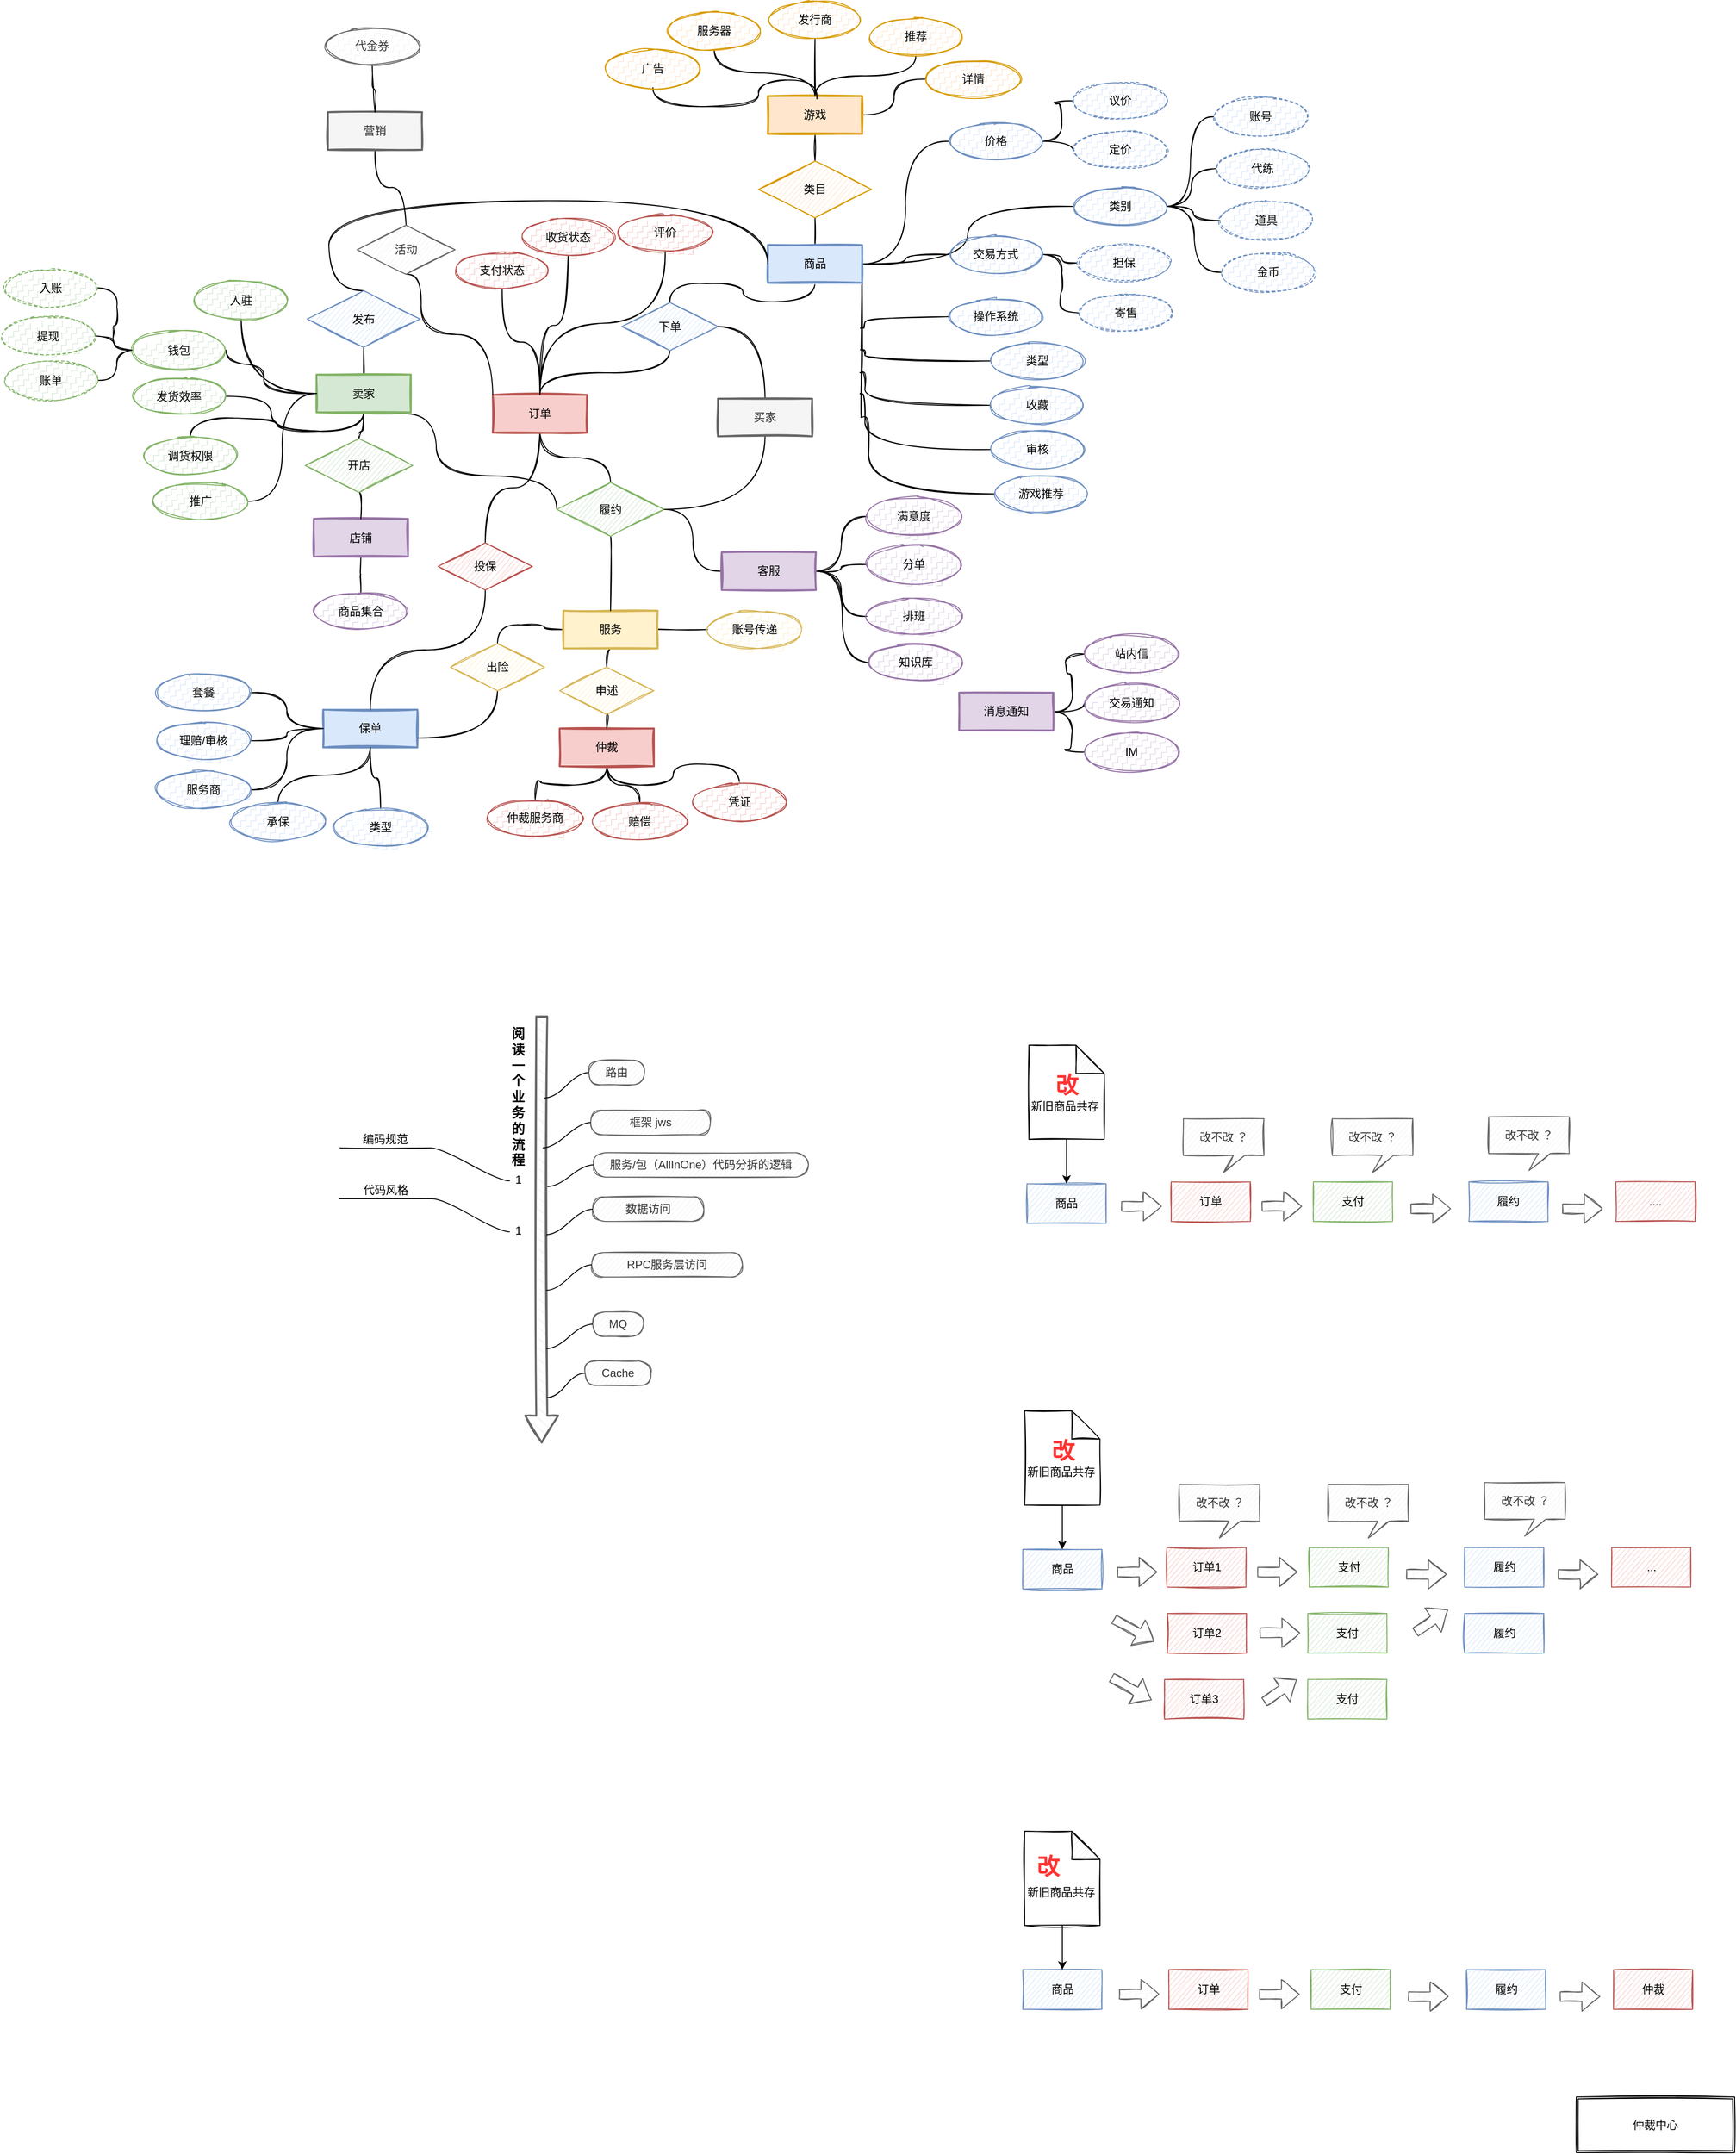 <mxfile version="14.4.4" type="github">
  <diagram id="20opihmhMm-EBxE_RU-L" name="第 1 页">
    <mxGraphModel dx="1719" dy="979" grid="0" gridSize="10" guides="1" tooltips="1" connect="1" arrows="1" fold="1" page="1" pageScale="1" pageWidth="100000" pageHeight="100000" math="0" shadow="0">
      <root>
        <mxCell id="0" />
        <mxCell id="1" parent="0" />
        <mxCell id="hC-yQwHcNALGtRgl69IV-10" style="edgeStyle=orthogonalEdgeStyle;curved=1;rounded=0;sketch=1;orthogonalLoop=1;jettySize=auto;html=1;exitX=0.5;exitY=0;exitDx=0;exitDy=0;entryX=0.5;entryY=1;entryDx=0;entryDy=0;endArrow=none;endFill=0;" edge="1" parent="1" source="hC-yQwHcNALGtRgl69IV-8" target="hC-yQwHcNALGtRgl69IV-9">
          <mxGeometry relative="1" as="geometry" />
        </mxCell>
        <mxCell id="hC-yQwHcNALGtRgl69IV-20" style="edgeStyle=orthogonalEdgeStyle;curved=1;rounded=0;sketch=1;orthogonalLoop=1;jettySize=auto;html=1;exitX=0.5;exitY=1;exitDx=0;exitDy=0;entryX=0.5;entryY=0;entryDx=0;entryDy=0;endArrow=none;endFill=0;" edge="1" parent="1" source="hC-yQwHcNALGtRgl69IV-8" target="hC-yQwHcNALGtRgl69IV-19">
          <mxGeometry relative="1" as="geometry" />
        </mxCell>
        <mxCell id="hC-yQwHcNALGtRgl69IV-184" style="edgeStyle=orthogonalEdgeStyle;curved=1;rounded=0;sketch=1;orthogonalLoop=1;jettySize=auto;html=1;exitX=1;exitY=0.5;exitDx=0;exitDy=0;entryX=0;entryY=0.5;entryDx=0;entryDy=0;endArrow=none;endFill=0;" edge="1" parent="1" source="hC-yQwHcNALGtRgl69IV-8" target="hC-yQwHcNALGtRgl69IV-183">
          <mxGeometry relative="1" as="geometry" />
        </mxCell>
        <mxCell id="hC-yQwHcNALGtRgl69IV-8" value="游戏" style="whiteSpace=wrap;html=1;align=center;sketch=1;fillColor=#ffe6cc;strokeColor=#d79b00;fillStyle=solid;strokeWidth=2;" vertex="1" parent="1">
          <mxGeometry x="908" y="507" width="100" height="40" as="geometry" />
        </mxCell>
        <mxCell id="hC-yQwHcNALGtRgl69IV-9" value="发行商" style="ellipse;whiteSpace=wrap;html=1;align=center;sketch=1;fillColor=#ffe6cc;strokeColor=#d79b00;fillStyle=zigzag-line;" vertex="1" parent="1">
          <mxGeometry x="908" y="406" width="100" height="40" as="geometry" />
        </mxCell>
        <mxCell id="hC-yQwHcNALGtRgl69IV-14" style="edgeStyle=orthogonalEdgeStyle;curved=1;rounded=0;sketch=1;orthogonalLoop=1;jettySize=auto;html=1;exitX=0.5;exitY=1;exitDx=0;exitDy=0;endArrow=none;endFill=0;" edge="1" parent="1" source="hC-yQwHcNALGtRgl69IV-11" target="hC-yQwHcNALGtRgl69IV-8">
          <mxGeometry relative="1" as="geometry" />
        </mxCell>
        <mxCell id="hC-yQwHcNALGtRgl69IV-11" value="推荐" style="ellipse;whiteSpace=wrap;html=1;align=center;sketch=1;fillColor=#ffe6cc;strokeColor=#d79b00;fillStyle=zigzag-line;" vertex="1" parent="1">
          <mxGeometry x="1015" y="424" width="100" height="40" as="geometry" />
        </mxCell>
        <mxCell id="hC-yQwHcNALGtRgl69IV-13" style="edgeStyle=orthogonalEdgeStyle;curved=1;rounded=0;sketch=1;orthogonalLoop=1;jettySize=auto;html=1;exitX=0.5;exitY=1;exitDx=0;exitDy=0;entryX=0.5;entryY=0;entryDx=0;entryDy=0;endArrow=none;endFill=0;" edge="1" parent="1" source="hC-yQwHcNALGtRgl69IV-12" target="hC-yQwHcNALGtRgl69IV-8">
          <mxGeometry relative="1" as="geometry" />
        </mxCell>
        <mxCell id="hC-yQwHcNALGtRgl69IV-12" value="服务器" style="ellipse;whiteSpace=wrap;html=1;align=center;sketch=1;fillColor=#ffe6cc;strokeColor=#d79b00;fillStyle=zigzag-line;" vertex="1" parent="1">
          <mxGeometry x="801" y="418" width="100" height="40" as="geometry" />
        </mxCell>
        <mxCell id="hC-yQwHcNALGtRgl69IV-16" style="edgeStyle=orthogonalEdgeStyle;curved=1;rounded=0;sketch=1;orthogonalLoop=1;jettySize=auto;html=1;exitX=0.5;exitY=1;exitDx=0;exitDy=0;endArrow=none;endFill=0;" edge="1" parent="1" source="hC-yQwHcNALGtRgl69IV-15">
          <mxGeometry relative="1" as="geometry">
            <mxPoint x="960" y="510" as="targetPoint" />
          </mxGeometry>
        </mxCell>
        <mxCell id="hC-yQwHcNALGtRgl69IV-15" value="广告" style="ellipse;whiteSpace=wrap;html=1;align=center;sketch=1;fillColor=#ffe6cc;strokeColor=#d79b00;fillStyle=zigzag-line;" vertex="1" parent="1">
          <mxGeometry x="736" y="458" width="100" height="40" as="geometry" />
        </mxCell>
        <mxCell id="hC-yQwHcNALGtRgl69IV-21" style="edgeStyle=orthogonalEdgeStyle;curved=1;rounded=0;sketch=1;orthogonalLoop=1;jettySize=auto;html=1;exitX=0.5;exitY=0;exitDx=0;exitDy=0;entryX=0.5;entryY=1;entryDx=0;entryDy=0;endArrow=none;endFill=0;" edge="1" parent="1" source="hC-yQwHcNALGtRgl69IV-17" target="hC-yQwHcNALGtRgl69IV-19">
          <mxGeometry relative="1" as="geometry" />
        </mxCell>
        <mxCell id="hC-yQwHcNALGtRgl69IV-25" style="edgeStyle=orthogonalEdgeStyle;curved=1;rounded=0;sketch=1;orthogonalLoop=1;jettySize=auto;html=1;exitX=1;exitY=0.5;exitDx=0;exitDy=0;entryX=0;entryY=0.5;entryDx=0;entryDy=0;endArrow=none;endFill=0;" edge="1" parent="1" source="hC-yQwHcNALGtRgl69IV-17" target="hC-yQwHcNALGtRgl69IV-22">
          <mxGeometry relative="1" as="geometry" />
        </mxCell>
        <mxCell id="hC-yQwHcNALGtRgl69IV-29" style="edgeStyle=orthogonalEdgeStyle;curved=1;rounded=0;sketch=1;orthogonalLoop=1;jettySize=auto;html=1;exitX=1;exitY=0.5;exitDx=0;exitDy=0;entryX=0;entryY=0.5;entryDx=0;entryDy=0;endArrow=none;endFill=0;" edge="1" parent="1" source="hC-yQwHcNALGtRgl69IV-17" target="hC-yQwHcNALGtRgl69IV-28">
          <mxGeometry relative="1" as="geometry" />
        </mxCell>
        <mxCell id="hC-yQwHcNALGtRgl69IV-48" style="edgeStyle=orthogonalEdgeStyle;curved=1;rounded=0;sketch=1;orthogonalLoop=1;jettySize=auto;html=1;exitX=1;exitY=0.5;exitDx=0;exitDy=0;entryX=0;entryY=0.5;entryDx=0;entryDy=0;endArrow=none;endFill=0;" edge="1" parent="1" source="hC-yQwHcNALGtRgl69IV-17" target="hC-yQwHcNALGtRgl69IV-39">
          <mxGeometry relative="1" as="geometry" />
        </mxCell>
        <mxCell id="hC-yQwHcNALGtRgl69IV-51" style="edgeStyle=orthogonalEdgeStyle;curved=1;rounded=0;sketch=1;orthogonalLoop=1;jettySize=auto;html=1;exitX=1;exitY=0.5;exitDx=0;exitDy=0;entryX=0;entryY=0.5;entryDx=0;entryDy=0;endArrow=none;endFill=0;" edge="1" parent="1" source="hC-yQwHcNALGtRgl69IV-17" target="hC-yQwHcNALGtRgl69IV-49">
          <mxGeometry relative="1" as="geometry">
            <Array as="points">
              <mxPoint x="1006" y="753" />
              <mxPoint x="1011" y="753" />
              <mxPoint x="1011" y="820" />
            </Array>
          </mxGeometry>
        </mxCell>
        <mxCell id="hC-yQwHcNALGtRgl69IV-54" style="edgeStyle=orthogonalEdgeStyle;curved=1;rounded=0;sketch=1;orthogonalLoop=1;jettySize=auto;html=1;exitX=1;exitY=0.5;exitDx=0;exitDy=0;entryX=0;entryY=0.5;entryDx=0;entryDy=0;endArrow=none;endFill=0;" edge="1" parent="1" source="hC-yQwHcNALGtRgl69IV-17" target="hC-yQwHcNALGtRgl69IV-52">
          <mxGeometry relative="1" as="geometry">
            <Array as="points">
              <mxPoint x="1006" y="776" />
              <mxPoint x="1011" y="776" />
              <mxPoint x="1011" y="867" />
            </Array>
          </mxGeometry>
        </mxCell>
        <mxCell id="hC-yQwHcNALGtRgl69IV-58" style="edgeStyle=orthogonalEdgeStyle;curved=1;rounded=0;sketch=1;orthogonalLoop=1;jettySize=auto;html=1;exitX=1;exitY=0.5;exitDx=0;exitDy=0;entryX=0;entryY=0.5;entryDx=0;entryDy=0;endArrow=none;endFill=0;" edge="1" parent="1" source="hC-yQwHcNALGtRgl69IV-17" target="hC-yQwHcNALGtRgl69IV-55">
          <mxGeometry relative="1" as="geometry">
            <Array as="points">
              <mxPoint x="1006" y="800" />
              <mxPoint x="1011" y="800" />
              <mxPoint x="1011" y="914" />
            </Array>
          </mxGeometry>
        </mxCell>
        <mxCell id="hC-yQwHcNALGtRgl69IV-59" style="edgeStyle=orthogonalEdgeStyle;curved=1;rounded=0;sketch=1;orthogonalLoop=1;jettySize=auto;html=1;exitX=1;exitY=0.5;exitDx=0;exitDy=0;entryX=0;entryY=0.5;entryDx=0;entryDy=0;endArrow=none;endFill=0;" edge="1" parent="1" source="hC-yQwHcNALGtRgl69IV-17" target="hC-yQwHcNALGtRgl69IV-56">
          <mxGeometry relative="1" as="geometry">
            <Array as="points">
              <mxPoint x="1006" y="823" />
              <mxPoint x="1011" y="823" />
              <mxPoint x="1011" y="961" />
            </Array>
          </mxGeometry>
        </mxCell>
        <mxCell id="hC-yQwHcNALGtRgl69IV-60" style="edgeStyle=orthogonalEdgeStyle;curved=1;rounded=0;sketch=1;orthogonalLoop=1;jettySize=auto;html=1;exitX=1;exitY=0.5;exitDx=0;exitDy=0;entryX=0;entryY=0.5;entryDx=0;entryDy=0;endArrow=none;endFill=0;" edge="1" parent="1" source="hC-yQwHcNALGtRgl69IV-17" target="hC-yQwHcNALGtRgl69IV-57">
          <mxGeometry relative="1" as="geometry">
            <Array as="points">
              <mxPoint x="1006" y="847" />
              <mxPoint x="1015" y="847" />
              <mxPoint x="1015" y="1008" />
            </Array>
          </mxGeometry>
        </mxCell>
        <mxCell id="hC-yQwHcNALGtRgl69IV-88" style="edgeStyle=orthogonalEdgeStyle;curved=1;rounded=0;sketch=1;orthogonalLoop=1;jettySize=auto;html=1;exitX=0.5;exitY=1;exitDx=0;exitDy=0;entryX=0.5;entryY=0;entryDx=0;entryDy=0;endArrow=none;endFill=0;" edge="1" parent="1" source="hC-yQwHcNALGtRgl69IV-17" target="hC-yQwHcNALGtRgl69IV-87">
          <mxGeometry relative="1" as="geometry" />
        </mxCell>
        <mxCell id="hC-yQwHcNALGtRgl69IV-17" value="商品" style="whiteSpace=wrap;html=1;align=center;sketch=1;fillColor=#dae8fc;strokeColor=#6c8ebf;fillStyle=solid;strokeWidth=2;" vertex="1" parent="1">
          <mxGeometry x="908" y="665" width="100" height="40" as="geometry" />
        </mxCell>
        <mxCell id="hC-yQwHcNALGtRgl69IV-19" value="类目" style="shape=rhombus;perimeter=rhombusPerimeter;whiteSpace=wrap;html=1;align=center;sketch=1;fillColor=#ffe6cc;strokeColor=#d79b00;fillStyle=auto;" vertex="1" parent="1">
          <mxGeometry x="898" y="576" width="120" height="60" as="geometry" />
        </mxCell>
        <mxCell id="hC-yQwHcNALGtRgl69IV-26" style="edgeStyle=orthogonalEdgeStyle;curved=1;rounded=0;sketch=1;orthogonalLoop=1;jettySize=auto;html=1;exitX=1;exitY=0.5;exitDx=0;exitDy=0;entryX=0;entryY=0.5;entryDx=0;entryDy=0;endArrow=none;endFill=0;" edge="1" parent="1" source="hC-yQwHcNALGtRgl69IV-22" target="hC-yQwHcNALGtRgl69IV-23">
          <mxGeometry relative="1" as="geometry" />
        </mxCell>
        <mxCell id="hC-yQwHcNALGtRgl69IV-27" style="edgeStyle=orthogonalEdgeStyle;curved=1;rounded=0;sketch=1;orthogonalLoop=1;jettySize=auto;html=1;exitX=1;exitY=0.5;exitDx=0;exitDy=0;entryX=0;entryY=0.5;entryDx=0;entryDy=0;endArrow=none;endFill=0;" edge="1" parent="1" source="hC-yQwHcNALGtRgl69IV-22" target="hC-yQwHcNALGtRgl69IV-24">
          <mxGeometry relative="1" as="geometry" />
        </mxCell>
        <mxCell id="hC-yQwHcNALGtRgl69IV-22" value="价格" style="ellipse;whiteSpace=wrap;html=1;align=center;sketch=1;fillColor=#dae8fc;strokeColor=#6c8ebf;fillStyle=zigzag-line;" vertex="1" parent="1">
          <mxGeometry x="1100" y="535" width="100" height="40" as="geometry" />
        </mxCell>
        <mxCell id="hC-yQwHcNALGtRgl69IV-23" value="议价" style="ellipse;whiteSpace=wrap;html=1;align=center;dashed=1;sketch=1;fillColor=#dae8fc;strokeColor=#6c8ebf;fillStyle=zigzag-line;" vertex="1" parent="1">
          <mxGeometry x="1232" y="492" width="100" height="40" as="geometry" />
        </mxCell>
        <mxCell id="hC-yQwHcNALGtRgl69IV-24" value="定价" style="ellipse;whiteSpace=wrap;html=1;align=center;dashed=1;sketch=1;fillColor=#dae8fc;strokeColor=#6c8ebf;fillStyle=zigzag-line;" vertex="1" parent="1">
          <mxGeometry x="1232" y="544" width="100" height="40" as="geometry" />
        </mxCell>
        <mxCell id="hC-yQwHcNALGtRgl69IV-35" style="edgeStyle=orthogonalEdgeStyle;curved=1;rounded=0;sketch=1;orthogonalLoop=1;jettySize=auto;html=1;exitX=1;exitY=0.5;exitDx=0;exitDy=0;entryX=0;entryY=0.5;entryDx=0;entryDy=0;endArrow=none;endFill=0;" edge="1" parent="1" source="hC-yQwHcNALGtRgl69IV-28" target="hC-yQwHcNALGtRgl69IV-31">
          <mxGeometry relative="1" as="geometry" />
        </mxCell>
        <mxCell id="hC-yQwHcNALGtRgl69IV-36" style="edgeStyle=orthogonalEdgeStyle;curved=1;rounded=0;sketch=1;orthogonalLoop=1;jettySize=auto;html=1;exitX=1;exitY=0.5;exitDx=0;exitDy=0;entryX=0;entryY=0.5;entryDx=0;entryDy=0;endArrow=none;endFill=0;" edge="1" parent="1" source="hC-yQwHcNALGtRgl69IV-28" target="hC-yQwHcNALGtRgl69IV-32">
          <mxGeometry relative="1" as="geometry" />
        </mxCell>
        <mxCell id="hC-yQwHcNALGtRgl69IV-37" style="edgeStyle=orthogonalEdgeStyle;curved=1;rounded=0;sketch=1;orthogonalLoop=1;jettySize=auto;html=1;exitX=1;exitY=0.5;exitDx=0;exitDy=0;entryX=0;entryY=0.5;entryDx=0;entryDy=0;endArrow=none;endFill=0;" edge="1" parent="1" source="hC-yQwHcNALGtRgl69IV-28" target="hC-yQwHcNALGtRgl69IV-33">
          <mxGeometry relative="1" as="geometry" />
        </mxCell>
        <mxCell id="hC-yQwHcNALGtRgl69IV-38" style="edgeStyle=orthogonalEdgeStyle;curved=1;rounded=0;sketch=1;orthogonalLoop=1;jettySize=auto;html=1;exitX=1;exitY=0.5;exitDx=0;exitDy=0;entryX=0;entryY=0.5;entryDx=0;entryDy=0;endArrow=none;endFill=0;" edge="1" parent="1" source="hC-yQwHcNALGtRgl69IV-28" target="hC-yQwHcNALGtRgl69IV-34">
          <mxGeometry relative="1" as="geometry" />
        </mxCell>
        <mxCell id="hC-yQwHcNALGtRgl69IV-28" value="类别" style="ellipse;whiteSpace=wrap;html=1;align=center;sketch=1;fillColor=#dae8fc;strokeColor=#6c8ebf;fillStyle=zigzag-line;" vertex="1" parent="1">
          <mxGeometry x="1232" y="604" width="100" height="40" as="geometry" />
        </mxCell>
        <mxCell id="hC-yQwHcNALGtRgl69IV-31" value="账号" style="ellipse;whiteSpace=wrap;html=1;align=center;dashed=1;sketch=1;fillColor=#dae8fc;strokeColor=#6c8ebf;fillStyle=zigzag-line;" vertex="1" parent="1">
          <mxGeometry x="1381" y="509" width="100" height="40" as="geometry" />
        </mxCell>
        <mxCell id="hC-yQwHcNALGtRgl69IV-32" value="代练" style="ellipse;whiteSpace=wrap;html=1;align=center;dashed=1;sketch=1;fillColor=#dae8fc;strokeColor=#6c8ebf;fillStyle=zigzag-line;" vertex="1" parent="1">
          <mxGeometry x="1383" y="564" width="100" height="40" as="geometry" />
        </mxCell>
        <mxCell id="hC-yQwHcNALGtRgl69IV-33" value="道具" style="ellipse;whiteSpace=wrap;html=1;align=center;dashed=1;sketch=1;fillColor=#dae8fc;strokeColor=#6c8ebf;fillStyle=zigzag-line;" vertex="1" parent="1">
          <mxGeometry x="1387" y="619" width="100" height="40" as="geometry" />
        </mxCell>
        <mxCell id="hC-yQwHcNALGtRgl69IV-34" value="金币" style="ellipse;whiteSpace=wrap;html=1;align=center;dashed=1;sketch=1;fillColor=#dae8fc;strokeColor=#6c8ebf;fillStyle=zigzag-line;" vertex="1" parent="1">
          <mxGeometry x="1389" y="674" width="100" height="40" as="geometry" />
        </mxCell>
        <mxCell id="hC-yQwHcNALGtRgl69IV-42" style="edgeStyle=orthogonalEdgeStyle;curved=1;rounded=0;sketch=1;orthogonalLoop=1;jettySize=auto;html=1;exitX=1;exitY=0.5;exitDx=0;exitDy=0;endArrow=none;endFill=0;" edge="1" parent="1" source="hC-yQwHcNALGtRgl69IV-39" target="hC-yQwHcNALGtRgl69IV-40">
          <mxGeometry relative="1" as="geometry" />
        </mxCell>
        <mxCell id="hC-yQwHcNALGtRgl69IV-43" style="edgeStyle=orthogonalEdgeStyle;curved=1;rounded=0;sketch=1;orthogonalLoop=1;jettySize=auto;html=1;exitX=1;exitY=0.5;exitDx=0;exitDy=0;entryX=0;entryY=0.5;entryDx=0;entryDy=0;endArrow=none;endFill=0;" edge="1" parent="1" source="hC-yQwHcNALGtRgl69IV-39" target="hC-yQwHcNALGtRgl69IV-41">
          <mxGeometry relative="1" as="geometry" />
        </mxCell>
        <mxCell id="hC-yQwHcNALGtRgl69IV-39" value="交易方式" style="ellipse;whiteSpace=wrap;html=1;align=center;sketch=1;fillColor=#dae8fc;strokeColor=#6c8ebf;fillStyle=zigzag-line;" vertex="1" parent="1">
          <mxGeometry x="1100" y="655" width="100" height="40" as="geometry" />
        </mxCell>
        <mxCell id="hC-yQwHcNALGtRgl69IV-40" value="担保" style="ellipse;whiteSpace=wrap;html=1;align=center;dashed=1;sketch=1;fillColor=#dae8fc;strokeColor=#6c8ebf;fillStyle=zigzag-line;" vertex="1" parent="1">
          <mxGeometry x="1236" y="664" width="100" height="40" as="geometry" />
        </mxCell>
        <mxCell id="hC-yQwHcNALGtRgl69IV-41" value="寄售" style="ellipse;whiteSpace=wrap;html=1;align=center;dashed=1;sketch=1;fillColor=#dae8fc;strokeColor=#6c8ebf;fillStyle=zigzag-line;" vertex="1" parent="1">
          <mxGeometry x="1238" y="717" width="100" height="40" as="geometry" />
        </mxCell>
        <mxCell id="hC-yQwHcNALGtRgl69IV-47" style="edgeStyle=orthogonalEdgeStyle;curved=1;rounded=0;sketch=1;orthogonalLoop=1;jettySize=auto;html=1;exitX=0.5;exitY=0;exitDx=0;exitDy=0;entryX=0.5;entryY=1;entryDx=0;entryDy=0;endArrow=none;endFill=0;" edge="1" parent="1" source="hC-yQwHcNALGtRgl69IV-44" target="hC-yQwHcNALGtRgl69IV-45">
          <mxGeometry relative="1" as="geometry" />
        </mxCell>
        <mxCell id="hC-yQwHcNALGtRgl69IV-64" style="edgeStyle=orthogonalEdgeStyle;curved=1;rounded=0;sketch=1;orthogonalLoop=1;jettySize=auto;html=1;exitX=0;exitY=0.5;exitDx=0;exitDy=0;endArrow=none;endFill=0;" edge="1" parent="1" source="hC-yQwHcNALGtRgl69IV-44" target="hC-yQwHcNALGtRgl69IV-63">
          <mxGeometry relative="1" as="geometry" />
        </mxCell>
        <mxCell id="hC-yQwHcNALGtRgl69IV-68" style="edgeStyle=orthogonalEdgeStyle;curved=1;rounded=0;sketch=1;orthogonalLoop=1;jettySize=auto;html=1;exitX=0.5;exitY=1;exitDx=0;exitDy=0;endArrow=none;endFill=0;" edge="1" parent="1" source="hC-yQwHcNALGtRgl69IV-44" target="hC-yQwHcNALGtRgl69IV-67">
          <mxGeometry relative="1" as="geometry" />
        </mxCell>
        <mxCell id="hC-yQwHcNALGtRgl69IV-70" style="edgeStyle=orthogonalEdgeStyle;curved=1;rounded=0;sketch=1;orthogonalLoop=1;jettySize=auto;html=1;exitX=0.5;exitY=1;exitDx=0;exitDy=0;endArrow=none;endFill=0;" edge="1" parent="1" source="hC-yQwHcNALGtRgl69IV-44" target="hC-yQwHcNALGtRgl69IV-69">
          <mxGeometry relative="1" as="geometry" />
        </mxCell>
        <mxCell id="hC-yQwHcNALGtRgl69IV-81" style="edgeStyle=orthogonalEdgeStyle;curved=1;rounded=0;sketch=1;orthogonalLoop=1;jettySize=auto;html=1;exitX=0.5;exitY=1;exitDx=0;exitDy=0;endArrow=none;endFill=0;" edge="1" parent="1" source="hC-yQwHcNALGtRgl69IV-44" target="hC-yQwHcNALGtRgl69IV-80">
          <mxGeometry relative="1" as="geometry" />
        </mxCell>
        <mxCell id="hC-yQwHcNALGtRgl69IV-94" style="edgeStyle=orthogonalEdgeStyle;curved=1;rounded=0;sketch=1;orthogonalLoop=1;jettySize=auto;html=1;exitX=0.5;exitY=1;exitDx=0;exitDy=0;entryX=0;entryY=0.5;entryDx=0;entryDy=0;endArrow=none;endFill=0;" edge="1" parent="1" source="hC-yQwHcNALGtRgl69IV-44" target="hC-yQwHcNALGtRgl69IV-93">
          <mxGeometry relative="1" as="geometry">
            <Array as="points">
              <mxPoint x="556" y="844" />
              <mxPoint x="556" y="910" />
              <mxPoint x="684" y="910" />
            </Array>
          </mxGeometry>
        </mxCell>
        <mxCell id="hC-yQwHcNALGtRgl69IV-44" value="卖家" style="whiteSpace=wrap;html=1;align=center;sketch=1;fillColor=#d5e8d4;strokeColor=#82b366;fillStyle=solid;strokeWidth=2;" vertex="1" parent="1">
          <mxGeometry x="429" y="802.5" width="100" height="40" as="geometry" />
        </mxCell>
        <mxCell id="hC-yQwHcNALGtRgl69IV-46" style="edgeStyle=orthogonalEdgeStyle;curved=1;rounded=0;sketch=1;orthogonalLoop=1;jettySize=auto;html=1;exitX=0.5;exitY=0;exitDx=0;exitDy=0;entryX=0;entryY=0.5;entryDx=0;entryDy=0;endArrow=none;endFill=0;" edge="1" parent="1" source="hC-yQwHcNALGtRgl69IV-45" target="hC-yQwHcNALGtRgl69IV-17">
          <mxGeometry relative="1" as="geometry">
            <Array as="points">
              <mxPoint x="442" y="618" />
              <mxPoint x="908" y="618" />
            </Array>
          </mxGeometry>
        </mxCell>
        <mxCell id="hC-yQwHcNALGtRgl69IV-45" value="发布" style="shape=rhombus;perimeter=rhombusPerimeter;whiteSpace=wrap;html=1;align=center;sketch=1;fillColor=#dae8fc;strokeColor=#6c8ebf;fillStyle=auto;" vertex="1" parent="1">
          <mxGeometry x="419" y="713.5" width="120" height="60" as="geometry" />
        </mxCell>
        <mxCell id="hC-yQwHcNALGtRgl69IV-49" value="操作系统" style="ellipse;whiteSpace=wrap;html=1;align=center;sketch=1;fillColor=#dae8fc;strokeColor=#6c8ebf;fillStyle=zigzag-line;" vertex="1" parent="1">
          <mxGeometry x="1100" y="721" width="100" height="40" as="geometry" />
        </mxCell>
        <mxCell id="hC-yQwHcNALGtRgl69IV-52" value="类型" style="ellipse;whiteSpace=wrap;html=1;align=center;sketch=1;fillColor=#dae8fc;strokeColor=#6c8ebf;fillStyle=zigzag-line;" vertex="1" parent="1">
          <mxGeometry x="1144" y="768" width="100" height="40" as="geometry" />
        </mxCell>
        <mxCell id="hC-yQwHcNALGtRgl69IV-55" value="收藏" style="ellipse;whiteSpace=wrap;html=1;align=center;sketch=1;fillColor=#dae8fc;strokeColor=#6c8ebf;fillStyle=zigzag-line;" vertex="1" parent="1">
          <mxGeometry x="1144" y="815" width="100" height="40" as="geometry" />
        </mxCell>
        <mxCell id="hC-yQwHcNALGtRgl69IV-56" value="审核" style="ellipse;whiteSpace=wrap;html=1;align=center;sketch=1;fillColor=#dae8fc;strokeColor=#6c8ebf;fillStyle=zigzag-line;" vertex="1" parent="1">
          <mxGeometry x="1144" y="862" width="100" height="40" as="geometry" />
        </mxCell>
        <mxCell id="hC-yQwHcNALGtRgl69IV-57" value="游戏推荐" style="ellipse;whiteSpace=wrap;html=1;align=center;sketch=1;fillColor=#dae8fc;strokeColor=#6c8ebf;fillStyle=zigzag-line;" vertex="1" parent="1">
          <mxGeometry x="1148" y="909" width="100" height="40" as="geometry" />
        </mxCell>
        <mxCell id="hC-yQwHcNALGtRgl69IV-63" value="入驻" style="ellipse;whiteSpace=wrap;html=1;align=center;sketch=1;fillColor=#d5e8d4;strokeColor=#82b366;fillStyle=zigzag-line;" vertex="1" parent="1">
          <mxGeometry x="299" y="703.5" width="100" height="40" as="geometry" />
        </mxCell>
        <mxCell id="hC-yQwHcNALGtRgl69IV-78" style="edgeStyle=orthogonalEdgeStyle;curved=1;rounded=0;sketch=1;orthogonalLoop=1;jettySize=auto;html=1;exitX=1;exitY=0.5;exitDx=0;exitDy=0;entryX=0;entryY=0.5;entryDx=0;entryDy=0;endArrow=none;endFill=0;" edge="1" parent="1" source="hC-yQwHcNALGtRgl69IV-65" target="hC-yQwHcNALGtRgl69IV-44">
          <mxGeometry relative="1" as="geometry">
            <Array as="points">
              <mxPoint x="333" y="791.5" />
              <mxPoint x="373" y="791.5" />
              <mxPoint x="373" y="822.5" />
            </Array>
          </mxGeometry>
        </mxCell>
        <mxCell id="hC-yQwHcNALGtRgl69IV-65" value="钱包" style="ellipse;whiteSpace=wrap;html=1;align=center;sketch=1;fillColor=#d5e8d4;strokeColor=#82b366;fillStyle=zigzag-line;" vertex="1" parent="1">
          <mxGeometry x="233" y="756.5" width="100" height="40" as="geometry" />
        </mxCell>
        <mxCell id="hC-yQwHcNALGtRgl69IV-67" value="发货效率" style="ellipse;whiteSpace=wrap;html=1;align=center;sketch=1;fillColor=#d5e8d4;strokeColor=#82b366;fillStyle=zigzag-line;" vertex="1" parent="1">
          <mxGeometry x="233" y="805.5" width="100" height="40" as="geometry" />
        </mxCell>
        <mxCell id="hC-yQwHcNALGtRgl69IV-69" value="调货权限" style="ellipse;whiteSpace=wrap;html=1;align=center;sketch=1;fillColor=#d5e8d4;strokeColor=#82b366;fillStyle=zigzag-line;" vertex="1" parent="1">
          <mxGeometry x="245" y="868.5" width="100" height="40" as="geometry" />
        </mxCell>
        <mxCell id="hC-yQwHcNALGtRgl69IV-73" style="edgeStyle=orthogonalEdgeStyle;curved=1;rounded=0;sketch=1;orthogonalLoop=1;jettySize=auto;html=1;exitX=1;exitY=0.5;exitDx=0;exitDy=0;entryX=0;entryY=0.5;entryDx=0;entryDy=0;endArrow=none;endFill=0;" edge="1" parent="1" source="hC-yQwHcNALGtRgl69IV-72" target="hC-yQwHcNALGtRgl69IV-65">
          <mxGeometry relative="1" as="geometry" />
        </mxCell>
        <mxCell id="hC-yQwHcNALGtRgl69IV-72" value="入账" style="ellipse;whiteSpace=wrap;html=1;align=center;dashed=1;sketch=1;fillColor=#d5e8d4;strokeColor=#82b366;fillStyle=zigzag-line;" vertex="1" parent="1">
          <mxGeometry x="97" y="690.5" width="100" height="40" as="geometry" />
        </mxCell>
        <mxCell id="hC-yQwHcNALGtRgl69IV-75" style="edgeStyle=orthogonalEdgeStyle;curved=1;rounded=0;sketch=1;orthogonalLoop=1;jettySize=auto;html=1;exitX=1;exitY=0.5;exitDx=0;exitDy=0;endArrow=none;endFill=0;" edge="1" parent="1" source="hC-yQwHcNALGtRgl69IV-74" target="hC-yQwHcNALGtRgl69IV-65">
          <mxGeometry relative="1" as="geometry" />
        </mxCell>
        <mxCell id="hC-yQwHcNALGtRgl69IV-74" value="提现" style="ellipse;whiteSpace=wrap;html=1;align=center;dashed=1;sketch=1;fillColor=#d5e8d4;strokeColor=#82b366;fillStyle=zigzag-line;" vertex="1" parent="1">
          <mxGeometry x="94" y="741.5" width="100" height="40" as="geometry" />
        </mxCell>
        <mxCell id="hC-yQwHcNALGtRgl69IV-77" style="edgeStyle=orthogonalEdgeStyle;curved=1;rounded=0;sketch=1;orthogonalLoop=1;jettySize=auto;html=1;exitX=1;exitY=0.5;exitDx=0;exitDy=0;entryX=0;entryY=0.5;entryDx=0;entryDy=0;endArrow=none;endFill=0;" edge="1" parent="1" source="hC-yQwHcNALGtRgl69IV-76" target="hC-yQwHcNALGtRgl69IV-65">
          <mxGeometry relative="1" as="geometry" />
        </mxCell>
        <mxCell id="hC-yQwHcNALGtRgl69IV-76" value="账单" style="ellipse;whiteSpace=wrap;html=1;align=center;dashed=1;sketch=1;fillColor=#d5e8d4;strokeColor=#82b366;fillStyle=zigzag-line;" vertex="1" parent="1">
          <mxGeometry x="97" y="788.5" width="100" height="40" as="geometry" />
        </mxCell>
        <mxCell id="hC-yQwHcNALGtRgl69IV-84" style="edgeStyle=orthogonalEdgeStyle;curved=1;rounded=0;sketch=1;orthogonalLoop=1;jettySize=auto;html=1;exitX=0.5;exitY=1;exitDx=0;exitDy=0;endArrow=none;endFill=0;" edge="1" parent="1" source="hC-yQwHcNALGtRgl69IV-79" target="hC-yQwHcNALGtRgl69IV-83">
          <mxGeometry relative="1" as="geometry" />
        </mxCell>
        <mxCell id="hC-yQwHcNALGtRgl69IV-79" value="店铺" style="whiteSpace=wrap;html=1;align=center;sketch=1;fillColor=#e1d5e7;strokeColor=#9673a6;fillStyle=solid;strokeWidth=2;" vertex="1" parent="1">
          <mxGeometry x="426" y="955.5" width="100" height="40" as="geometry" />
        </mxCell>
        <mxCell id="hC-yQwHcNALGtRgl69IV-82" style="edgeStyle=orthogonalEdgeStyle;curved=1;rounded=0;sketch=1;orthogonalLoop=1;jettySize=auto;html=1;exitX=0.5;exitY=1;exitDx=0;exitDy=0;entryX=0.5;entryY=0;entryDx=0;entryDy=0;endArrow=none;endFill=0;" edge="1" parent="1" source="hC-yQwHcNALGtRgl69IV-80" target="hC-yQwHcNALGtRgl69IV-79">
          <mxGeometry relative="1" as="geometry" />
        </mxCell>
        <mxCell id="hC-yQwHcNALGtRgl69IV-80" value="开店" style="shape=rhombus;perimeter=rhombusPerimeter;whiteSpace=wrap;html=1;align=center;sketch=1;fillColor=#d5e8d4;strokeColor=#82b366;fillStyle=auto;" vertex="1" parent="1">
          <mxGeometry x="417" y="870.5" width="114" height="57" as="geometry" />
        </mxCell>
        <mxCell id="hC-yQwHcNALGtRgl69IV-83" value="商品集合" style="ellipse;whiteSpace=wrap;html=1;align=center;sketch=1;fillColor=#e1d5e7;strokeColor=#9673a6;fillStyle=zigzag-line;" vertex="1" parent="1">
          <mxGeometry x="426" y="1033.5" width="100" height="40" as="geometry" />
        </mxCell>
        <mxCell id="hC-yQwHcNALGtRgl69IV-96" style="edgeStyle=orthogonalEdgeStyle;curved=1;rounded=0;sketch=1;orthogonalLoop=1;jettySize=auto;html=1;exitX=0.5;exitY=1;exitDx=0;exitDy=0;endArrow=none;endFill=0;" edge="1" parent="1" source="hC-yQwHcNALGtRgl69IV-85" target="hC-yQwHcNALGtRgl69IV-93">
          <mxGeometry relative="1" as="geometry" />
        </mxCell>
        <mxCell id="hC-yQwHcNALGtRgl69IV-116" style="edgeStyle=orthogonalEdgeStyle;curved=1;rounded=0;sketch=1;orthogonalLoop=1;jettySize=auto;html=1;exitX=0.5;exitY=1;exitDx=0;exitDy=0;entryX=0.5;entryY=0;entryDx=0;entryDy=0;endArrow=none;endFill=0;" edge="1" parent="1" source="hC-yQwHcNALGtRgl69IV-85" target="hC-yQwHcNALGtRgl69IV-115">
          <mxGeometry relative="1" as="geometry" />
        </mxCell>
        <mxCell id="hC-yQwHcNALGtRgl69IV-85" value="订单" style="whiteSpace=wrap;html=1;align=center;sketch=1;fillColor=#f8cecc;strokeColor=#b85450;fillStyle=solid;strokeWidth=2;" vertex="1" parent="1">
          <mxGeometry x="616" y="824" width="100" height="40" as="geometry" />
        </mxCell>
        <mxCell id="hC-yQwHcNALGtRgl69IV-89" style="edgeStyle=orthogonalEdgeStyle;curved=1;rounded=0;sketch=1;orthogonalLoop=1;jettySize=auto;html=1;exitX=0.5;exitY=1;exitDx=0;exitDy=0;entryX=0.5;entryY=0;entryDx=0;entryDy=0;endArrow=none;endFill=0;" edge="1" parent="1" source="hC-yQwHcNALGtRgl69IV-87" target="hC-yQwHcNALGtRgl69IV-85">
          <mxGeometry relative="1" as="geometry" />
        </mxCell>
        <mxCell id="hC-yQwHcNALGtRgl69IV-87" value="下单" style="shape=rhombus;perimeter=rhombusPerimeter;whiteSpace=wrap;html=1;align=center;sketch=1;fillColor=#dae8fc;strokeColor=#6c8ebf;fillStyle=auto;" vertex="1" parent="1">
          <mxGeometry x="753" y="726" width="102" height="51" as="geometry" />
        </mxCell>
        <mxCell id="hC-yQwHcNALGtRgl69IV-91" style="edgeStyle=orthogonalEdgeStyle;curved=1;rounded=0;sketch=1;orthogonalLoop=1;jettySize=auto;html=1;exitX=0.5;exitY=0;exitDx=0;exitDy=0;entryX=1;entryY=0.5;entryDx=0;entryDy=0;endArrow=none;endFill=0;" edge="1" parent="1" source="hC-yQwHcNALGtRgl69IV-90" target="hC-yQwHcNALGtRgl69IV-87">
          <mxGeometry relative="1" as="geometry" />
        </mxCell>
        <mxCell id="hC-yQwHcNALGtRgl69IV-95" style="edgeStyle=orthogonalEdgeStyle;curved=1;rounded=0;sketch=1;orthogonalLoop=1;jettySize=auto;html=1;exitX=0.5;exitY=1;exitDx=0;exitDy=0;entryX=1;entryY=0.5;entryDx=0;entryDy=0;endArrow=none;endFill=0;" edge="1" parent="1" source="hC-yQwHcNALGtRgl69IV-90" target="hC-yQwHcNALGtRgl69IV-93">
          <mxGeometry relative="1" as="geometry" />
        </mxCell>
        <mxCell id="hC-yQwHcNALGtRgl69IV-90" value="买家" style="whiteSpace=wrap;html=1;align=center;sketch=1;fillColor=#f5f5f5;strokeColor=#666666;fontColor=#333333;fillStyle=solid;strokeWidth=2;" vertex="1" parent="1">
          <mxGeometry x="855" y="828" width="100" height="40" as="geometry" />
        </mxCell>
        <mxCell id="hC-yQwHcNALGtRgl69IV-138" style="edgeStyle=orthogonalEdgeStyle;curved=1;rounded=0;sketch=1;orthogonalLoop=1;jettySize=auto;html=1;exitX=1;exitY=0.5;exitDx=0;exitDy=0;entryX=0;entryY=0.5;entryDx=0;entryDy=0;endArrow=none;endFill=0;" edge="1" parent="1" source="hC-yQwHcNALGtRgl69IV-92" target="hC-yQwHcNALGtRgl69IV-137">
          <mxGeometry relative="1" as="geometry" />
        </mxCell>
        <mxCell id="hC-yQwHcNALGtRgl69IV-141" style="edgeStyle=orthogonalEdgeStyle;curved=1;rounded=0;sketch=1;orthogonalLoop=1;jettySize=auto;html=1;exitX=0;exitY=0.5;exitDx=0;exitDy=0;entryX=0.5;entryY=0;entryDx=0;entryDy=0;endArrow=none;endFill=0;" edge="1" parent="1" source="hC-yQwHcNALGtRgl69IV-92" target="hC-yQwHcNALGtRgl69IV-140">
          <mxGeometry relative="1" as="geometry" />
        </mxCell>
        <mxCell id="hC-yQwHcNALGtRgl69IV-145" style="edgeStyle=orthogonalEdgeStyle;curved=1;rounded=0;sketch=1;orthogonalLoop=1;jettySize=auto;html=1;exitX=0.5;exitY=1;exitDx=0;exitDy=0;entryX=0.5;entryY=0;entryDx=0;entryDy=0;endArrow=none;endFill=0;" edge="1" parent="1" source="hC-yQwHcNALGtRgl69IV-92" target="hC-yQwHcNALGtRgl69IV-144">
          <mxGeometry relative="1" as="geometry" />
        </mxCell>
        <mxCell id="hC-yQwHcNALGtRgl69IV-92" value="服务" style="whiteSpace=wrap;html=1;align=center;sketch=1;fillColor=#fff2cc;strokeColor=#d6b656;fillStyle=solid;strokeWidth=2;" vertex="1" parent="1">
          <mxGeometry x="691" y="1053" width="100" height="40" as="geometry" />
        </mxCell>
        <mxCell id="hC-yQwHcNALGtRgl69IV-103" style="edgeStyle=orthogonalEdgeStyle;curved=1;rounded=0;sketch=1;orthogonalLoop=1;jettySize=auto;html=1;exitX=0.5;exitY=1;exitDx=0;exitDy=0;entryX=0.5;entryY=0;entryDx=0;entryDy=0;endArrow=none;endFill=0;" edge="1" parent="1" source="hC-yQwHcNALGtRgl69IV-93" target="hC-yQwHcNALGtRgl69IV-92">
          <mxGeometry relative="1" as="geometry" />
        </mxCell>
        <mxCell id="hC-yQwHcNALGtRgl69IV-93" value="履约" style="shape=rhombus;perimeter=rhombusPerimeter;whiteSpace=wrap;html=1;align=center;sketch=1;fillColor=#d5e8d4;strokeColor=#82b366;fillStyle=auto;" vertex="1" parent="1">
          <mxGeometry x="684" y="917" width="114" height="57" as="geometry" />
        </mxCell>
        <mxCell id="hC-yQwHcNALGtRgl69IV-105" style="edgeStyle=orthogonalEdgeStyle;curved=1;rounded=0;sketch=1;orthogonalLoop=1;jettySize=auto;html=1;exitX=0.5;exitY=1;exitDx=0;exitDy=0;entryX=0.5;entryY=0;entryDx=0;entryDy=0;endArrow=none;endFill=0;" edge="1" parent="1" source="hC-yQwHcNALGtRgl69IV-98" target="hC-yQwHcNALGtRgl69IV-85">
          <mxGeometry relative="1" as="geometry" />
        </mxCell>
        <mxCell id="hC-yQwHcNALGtRgl69IV-98" value="支付状态" style="ellipse;whiteSpace=wrap;html=1;align=center;sketch=1;fillColor=#f8cecc;strokeColor=#b85450;fillStyle=zigzag-line;" vertex="1" parent="1">
          <mxGeometry x="576" y="672" width="100" height="40" as="geometry" />
        </mxCell>
        <mxCell id="hC-yQwHcNALGtRgl69IV-106" style="edgeStyle=orthogonalEdgeStyle;curved=1;rounded=0;sketch=1;orthogonalLoop=1;jettySize=auto;html=1;exitX=0.5;exitY=1;exitDx=0;exitDy=0;endArrow=none;endFill=0;" edge="1" parent="1" source="hC-yQwHcNALGtRgl69IV-99" target="hC-yQwHcNALGtRgl69IV-85">
          <mxGeometry relative="1" as="geometry" />
        </mxCell>
        <mxCell id="hC-yQwHcNALGtRgl69IV-99" value="收货状态" style="ellipse;whiteSpace=wrap;html=1;align=center;sketch=1;fillColor=#f8cecc;strokeColor=#b85450;fillStyle=zigzag-line;" vertex="1" parent="1">
          <mxGeometry x="646" y="636.5" width="100" height="40" as="geometry" />
        </mxCell>
        <mxCell id="hC-yQwHcNALGtRgl69IV-107" style="edgeStyle=orthogonalEdgeStyle;curved=1;rounded=0;sketch=1;orthogonalLoop=1;jettySize=auto;html=1;exitX=0.5;exitY=1;exitDx=0;exitDy=0;entryX=0.5;entryY=0;entryDx=0;entryDy=0;endArrow=none;endFill=0;" edge="1" parent="1" source="hC-yQwHcNALGtRgl69IV-102" target="hC-yQwHcNALGtRgl69IV-85">
          <mxGeometry relative="1" as="geometry" />
        </mxCell>
        <mxCell id="hC-yQwHcNALGtRgl69IV-102" value="评价" style="ellipse;whiteSpace=wrap;html=1;align=center;sketch=1;fillColor=#f8cecc;strokeColor=#b85450;fillStyle=zigzag-line;" vertex="1" parent="1">
          <mxGeometry x="749" y="632" width="100" height="40" as="geometry" />
        </mxCell>
        <mxCell id="hC-yQwHcNALGtRgl69IV-109" style="edgeStyle=orthogonalEdgeStyle;curved=1;rounded=0;sketch=1;orthogonalLoop=1;jettySize=auto;html=1;exitX=0;exitY=0.5;exitDx=0;exitDy=0;entryX=1;entryY=0.5;entryDx=0;entryDy=0;endArrow=none;endFill=0;" edge="1" parent="1" source="hC-yQwHcNALGtRgl69IV-108" target="hC-yQwHcNALGtRgl69IV-93">
          <mxGeometry relative="1" as="geometry" />
        </mxCell>
        <mxCell id="hC-yQwHcNALGtRgl69IV-111" style="edgeStyle=orthogonalEdgeStyle;curved=1;rounded=0;sketch=1;orthogonalLoop=1;jettySize=auto;html=1;exitX=1;exitY=0.5;exitDx=0;exitDy=0;entryX=0;entryY=0.5;entryDx=0;entryDy=0;endArrow=none;endFill=0;" edge="1" parent="1" source="hC-yQwHcNALGtRgl69IV-108" target="hC-yQwHcNALGtRgl69IV-110">
          <mxGeometry relative="1" as="geometry" />
        </mxCell>
        <mxCell id="hC-yQwHcNALGtRgl69IV-113" style="edgeStyle=orthogonalEdgeStyle;curved=1;rounded=0;sketch=1;orthogonalLoop=1;jettySize=auto;html=1;exitX=1;exitY=0.5;exitDx=0;exitDy=0;entryX=0;entryY=0.5;entryDx=0;entryDy=0;endArrow=none;endFill=0;" edge="1" parent="1" source="hC-yQwHcNALGtRgl69IV-108" target="hC-yQwHcNALGtRgl69IV-112">
          <mxGeometry relative="1" as="geometry" />
        </mxCell>
        <mxCell id="hC-yQwHcNALGtRgl69IV-130" style="edgeStyle=orthogonalEdgeStyle;curved=1;rounded=0;sketch=1;orthogonalLoop=1;jettySize=auto;html=1;exitX=1;exitY=0.5;exitDx=0;exitDy=0;entryX=0;entryY=0.5;entryDx=0;entryDy=0;endArrow=none;endFill=0;" edge="1" parent="1" source="hC-yQwHcNALGtRgl69IV-108" target="hC-yQwHcNALGtRgl69IV-129">
          <mxGeometry relative="1" as="geometry" />
        </mxCell>
        <mxCell id="hC-yQwHcNALGtRgl69IV-182" style="edgeStyle=orthogonalEdgeStyle;curved=1;rounded=0;sketch=1;orthogonalLoop=1;jettySize=auto;html=1;exitX=1;exitY=0.5;exitDx=0;exitDy=0;entryX=0;entryY=0.5;entryDx=0;entryDy=0;endArrow=none;endFill=0;" edge="1" parent="1" source="hC-yQwHcNALGtRgl69IV-108" target="hC-yQwHcNALGtRgl69IV-181">
          <mxGeometry relative="1" as="geometry" />
        </mxCell>
        <mxCell id="hC-yQwHcNALGtRgl69IV-108" value="客服" style="whiteSpace=wrap;html=1;align=center;sketch=1;fillColor=#e1d5e7;strokeColor=#9673a6;fillStyle=solid;strokeWidth=2;" vertex="1" parent="1">
          <mxGeometry x="859" y="991" width="100" height="40" as="geometry" />
        </mxCell>
        <mxCell id="hC-yQwHcNALGtRgl69IV-110" value="满意度" style="ellipse;whiteSpace=wrap;html=1;align=center;sketch=1;fillColor=#e1d5e7;strokeColor=#9673a6;fillStyle=zigzag-line;" vertex="1" parent="1">
          <mxGeometry x="1013" y="933" width="100" height="40" as="geometry" />
        </mxCell>
        <mxCell id="hC-yQwHcNALGtRgl69IV-112" value="分单" style="ellipse;whiteSpace=wrap;html=1;align=center;sketch=1;fillColor=#e1d5e7;strokeColor=#9673a6;fillStyle=zigzag-line;" vertex="1" parent="1">
          <mxGeometry x="1013" y="984" width="100" height="40" as="geometry" />
        </mxCell>
        <mxCell id="hC-yQwHcNALGtRgl69IV-128" style="edgeStyle=orthogonalEdgeStyle;curved=1;rounded=0;sketch=1;orthogonalLoop=1;jettySize=auto;html=1;exitX=0.5;exitY=1;exitDx=0;exitDy=0;endArrow=none;endFill=0;" edge="1" parent="1" source="hC-yQwHcNALGtRgl69IV-114" target="hC-yQwHcNALGtRgl69IV-120">
          <mxGeometry relative="1" as="geometry" />
        </mxCell>
        <mxCell id="hC-yQwHcNALGtRgl69IV-114" value="保单" style="whiteSpace=wrap;html=1;align=center;sketch=1;fillColor=#dae8fc;strokeColor=#6c8ebf;fillStyle=solid;strokeWidth=2;" vertex="1" parent="1">
          <mxGeometry x="436" y="1158" width="100" height="40" as="geometry" />
        </mxCell>
        <mxCell id="hC-yQwHcNALGtRgl69IV-117" style="edgeStyle=orthogonalEdgeStyle;curved=1;rounded=0;sketch=1;orthogonalLoop=1;jettySize=auto;html=1;exitX=0.5;exitY=1;exitDx=0;exitDy=0;endArrow=none;endFill=0;" edge="1" parent="1" source="hC-yQwHcNALGtRgl69IV-115" target="hC-yQwHcNALGtRgl69IV-114">
          <mxGeometry relative="1" as="geometry" />
        </mxCell>
        <mxCell id="hC-yQwHcNALGtRgl69IV-115" value="投保" style="shape=rhombus;perimeter=rhombusPerimeter;whiteSpace=wrap;html=1;align=center;sketch=1;fillColor=#f8cecc;strokeColor=#b85450;" vertex="1" parent="1">
          <mxGeometry x="558" y="981" width="100" height="50" as="geometry" />
        </mxCell>
        <mxCell id="hC-yQwHcNALGtRgl69IV-126" style="edgeStyle=orthogonalEdgeStyle;curved=1;rounded=0;sketch=1;orthogonalLoop=1;jettySize=auto;html=1;exitX=1;exitY=0.5;exitDx=0;exitDy=0;entryX=0;entryY=0.5;entryDx=0;entryDy=0;endArrow=none;endFill=0;" edge="1" parent="1" source="hC-yQwHcNALGtRgl69IV-118" target="hC-yQwHcNALGtRgl69IV-114">
          <mxGeometry relative="1" as="geometry" />
        </mxCell>
        <mxCell id="hC-yQwHcNALGtRgl69IV-118" value="服务商" style="ellipse;whiteSpace=wrap;html=1;align=center;sketch=1;fillColor=#dae8fc;strokeColor=#6c8ebf;fillStyle=zigzag-line;" vertex="1" parent="1">
          <mxGeometry x="259" y="1223" width="100" height="40" as="geometry" />
        </mxCell>
        <mxCell id="hC-yQwHcNALGtRgl69IV-127" style="edgeStyle=orthogonalEdgeStyle;curved=1;rounded=0;sketch=1;orthogonalLoop=1;jettySize=auto;html=1;exitX=0.5;exitY=0;exitDx=0;exitDy=0;endArrow=none;endFill=0;" edge="1" parent="1" source="hC-yQwHcNALGtRgl69IV-119" target="hC-yQwHcNALGtRgl69IV-114">
          <mxGeometry relative="1" as="geometry" />
        </mxCell>
        <mxCell id="hC-yQwHcNALGtRgl69IV-119" value="承保" style="ellipse;whiteSpace=wrap;html=1;align=center;sketch=1;fillColor=#dae8fc;strokeColor=#6c8ebf;fillStyle=zigzag-line;" vertex="1" parent="1">
          <mxGeometry x="338" y="1257" width="100" height="40" as="geometry" />
        </mxCell>
        <mxCell id="hC-yQwHcNALGtRgl69IV-120" value="类型" style="ellipse;whiteSpace=wrap;html=1;align=center;sketch=1;fillColor=#dae8fc;strokeColor=#6c8ebf;fillStyle=zigzag-line;" vertex="1" parent="1">
          <mxGeometry x="447" y="1263" width="100" height="40" as="geometry" />
        </mxCell>
        <mxCell id="hC-yQwHcNALGtRgl69IV-124" style="edgeStyle=orthogonalEdgeStyle;curved=1;rounded=0;sketch=1;orthogonalLoop=1;jettySize=auto;html=1;exitX=1;exitY=0.5;exitDx=0;exitDy=0;entryX=0;entryY=0.5;entryDx=0;entryDy=0;endArrow=none;endFill=0;" edge="1" parent="1" source="hC-yQwHcNALGtRgl69IV-121" target="hC-yQwHcNALGtRgl69IV-114">
          <mxGeometry relative="1" as="geometry" />
        </mxCell>
        <mxCell id="hC-yQwHcNALGtRgl69IV-121" value="理赔/审核" style="ellipse;whiteSpace=wrap;html=1;align=center;sketch=1;fillColor=#dae8fc;strokeColor=#6c8ebf;fillStyle=zigzag-line;" vertex="1" parent="1">
          <mxGeometry x="259" y="1171" width="100" height="40" as="geometry" />
        </mxCell>
        <mxCell id="hC-yQwHcNALGtRgl69IV-123" style="edgeStyle=orthogonalEdgeStyle;curved=1;rounded=0;sketch=1;orthogonalLoop=1;jettySize=auto;html=1;exitX=1;exitY=0.5;exitDx=0;exitDy=0;entryX=0;entryY=0.5;entryDx=0;entryDy=0;endArrow=none;endFill=0;" edge="1" parent="1" source="hC-yQwHcNALGtRgl69IV-122" target="hC-yQwHcNALGtRgl69IV-114">
          <mxGeometry relative="1" as="geometry" />
        </mxCell>
        <mxCell id="hC-yQwHcNALGtRgl69IV-122" value="套餐" style="ellipse;whiteSpace=wrap;html=1;align=center;sketch=1;fillColor=#dae8fc;strokeColor=#6c8ebf;fillStyle=zigzag-line;" vertex="1" parent="1">
          <mxGeometry x="259" y="1120" width="100" height="40" as="geometry" />
        </mxCell>
        <mxCell id="hC-yQwHcNALGtRgl69IV-129" value="排班" style="ellipse;whiteSpace=wrap;html=1;align=center;sketch=1;fillColor=#e1d5e7;strokeColor=#9673a6;fillStyle=zigzag-line;" vertex="1" parent="1">
          <mxGeometry x="1013" y="1039" width="100" height="40" as="geometry" />
        </mxCell>
        <mxCell id="hC-yQwHcNALGtRgl69IV-135" style="edgeStyle=orthogonalEdgeStyle;curved=1;rounded=0;sketch=1;orthogonalLoop=1;jettySize=auto;html=1;exitX=0.5;exitY=1;exitDx=0;exitDy=0;entryX=0.5;entryY=0;entryDx=0;entryDy=0;endArrow=none;endFill=0;" edge="1" parent="1" source="hC-yQwHcNALGtRgl69IV-131" target="hC-yQwHcNALGtRgl69IV-134">
          <mxGeometry relative="1" as="geometry" />
        </mxCell>
        <mxCell id="hC-yQwHcNALGtRgl69IV-131" value="营销" style="whiteSpace=wrap;html=1;align=center;sketch=1;fillColor=#f5f5f5;strokeColor=#666666;fillStyle=solid;fontColor=#333333;rounded=0;strokeWidth=2;" vertex="1" parent="1">
          <mxGeometry x="441" y="524" width="100" height="40" as="geometry" />
        </mxCell>
        <mxCell id="hC-yQwHcNALGtRgl69IV-133" style="edgeStyle=orthogonalEdgeStyle;curved=1;rounded=0;sketch=1;orthogonalLoop=1;jettySize=auto;html=1;exitX=0.5;exitY=1;exitDx=0;exitDy=0;entryX=0.5;entryY=0;entryDx=0;entryDy=0;endArrow=none;endFill=0;" edge="1" parent="1" source="hC-yQwHcNALGtRgl69IV-132" target="hC-yQwHcNALGtRgl69IV-131">
          <mxGeometry relative="1" as="geometry" />
        </mxCell>
        <mxCell id="hC-yQwHcNALGtRgl69IV-132" value="代金券" style="ellipse;whiteSpace=wrap;html=1;align=center;sketch=1;fillColor=#f5f5f5;strokeColor=#666666;fillStyle=zigzag-line;fontColor=#333333;" vertex="1" parent="1">
          <mxGeometry x="438" y="434" width="100" height="40" as="geometry" />
        </mxCell>
        <mxCell id="hC-yQwHcNALGtRgl69IV-136" style="edgeStyle=orthogonalEdgeStyle;curved=1;rounded=0;sketch=1;orthogonalLoop=1;jettySize=auto;html=1;exitX=0.5;exitY=1;exitDx=0;exitDy=0;entryX=0;entryY=0;entryDx=0;entryDy=0;endArrow=none;endFill=0;" edge="1" parent="1" source="hC-yQwHcNALGtRgl69IV-134" target="hC-yQwHcNALGtRgl69IV-85">
          <mxGeometry relative="1" as="geometry">
            <Array as="points">
              <mxPoint x="540" y="696" />
              <mxPoint x="540" y="760" />
              <mxPoint x="616" y="760" />
            </Array>
          </mxGeometry>
        </mxCell>
        <mxCell id="hC-yQwHcNALGtRgl69IV-134" value="活动" style="shape=rhombus;perimeter=rhombusPerimeter;whiteSpace=wrap;html=1;align=center;sketch=1;fillColor=#f5f5f5;strokeColor=#666666;fontColor=#333333;" vertex="1" parent="1">
          <mxGeometry x="472" y="644" width="104" height="52" as="geometry" />
        </mxCell>
        <mxCell id="hC-yQwHcNALGtRgl69IV-137" value="账号传递" style="ellipse;whiteSpace=wrap;html=1;align=center;sketch=1;fillColor=#fff2cc;strokeColor=#d6b656;fillStyle=zigzag-line;" vertex="1" parent="1">
          <mxGeometry x="844" y="1053" width="100" height="40" as="geometry" />
        </mxCell>
        <mxCell id="hC-yQwHcNALGtRgl69IV-142" style="edgeStyle=orthogonalEdgeStyle;curved=1;rounded=0;sketch=1;orthogonalLoop=1;jettySize=auto;html=1;exitX=0.5;exitY=1;exitDx=0;exitDy=0;entryX=1;entryY=0.75;entryDx=0;entryDy=0;endArrow=none;endFill=0;" edge="1" parent="1" source="hC-yQwHcNALGtRgl69IV-140" target="hC-yQwHcNALGtRgl69IV-114">
          <mxGeometry relative="1" as="geometry" />
        </mxCell>
        <mxCell id="hC-yQwHcNALGtRgl69IV-140" value="出险" style="shape=rhombus;perimeter=rhombusPerimeter;whiteSpace=wrap;html=1;align=center;sketch=1;fillColor=#fff2cc;strokeColor=#d6b656;" vertex="1" parent="1">
          <mxGeometry x="571" y="1088" width="100" height="50" as="geometry" />
        </mxCell>
        <mxCell id="hC-yQwHcNALGtRgl69IV-150" style="edgeStyle=orthogonalEdgeStyle;curved=1;rounded=0;sketch=1;orthogonalLoop=1;jettySize=auto;html=1;exitX=0.5;exitY=1;exitDx=0;exitDy=0;entryX=0.5;entryY=0;entryDx=0;entryDy=0;endArrow=none;endFill=0;" edge="1" parent="1" source="hC-yQwHcNALGtRgl69IV-143" target="hC-yQwHcNALGtRgl69IV-147">
          <mxGeometry relative="1" as="geometry" />
        </mxCell>
        <mxCell id="hC-yQwHcNALGtRgl69IV-151" style="edgeStyle=orthogonalEdgeStyle;curved=1;rounded=0;sketch=1;orthogonalLoop=1;jettySize=auto;html=1;exitX=0.5;exitY=1;exitDx=0;exitDy=0;entryX=0.5;entryY=0;entryDx=0;entryDy=0;endArrow=none;endFill=0;" edge="1" parent="1" source="hC-yQwHcNALGtRgl69IV-143" target="hC-yQwHcNALGtRgl69IV-148">
          <mxGeometry relative="1" as="geometry" />
        </mxCell>
        <mxCell id="hC-yQwHcNALGtRgl69IV-152" style="edgeStyle=orthogonalEdgeStyle;curved=1;rounded=0;sketch=1;orthogonalLoop=1;jettySize=auto;html=1;exitX=0.5;exitY=1;exitDx=0;exitDy=0;entryX=0.5;entryY=0;entryDx=0;entryDy=0;endArrow=none;endFill=0;" edge="1" parent="1" source="hC-yQwHcNALGtRgl69IV-143" target="hC-yQwHcNALGtRgl69IV-149">
          <mxGeometry relative="1" as="geometry" />
        </mxCell>
        <mxCell id="hC-yQwHcNALGtRgl69IV-143" value="仲裁" style="whiteSpace=wrap;html=1;align=center;sketch=1;fillColor=#f8cecc;strokeColor=#b85450;fillStyle=solid;strokeWidth=2;" vertex="1" parent="1">
          <mxGeometry x="687" y="1178" width="100" height="40" as="geometry" />
        </mxCell>
        <mxCell id="hC-yQwHcNALGtRgl69IV-146" style="edgeStyle=orthogonalEdgeStyle;curved=1;rounded=0;sketch=1;orthogonalLoop=1;jettySize=auto;html=1;exitX=0.5;exitY=1;exitDx=0;exitDy=0;entryX=0.5;entryY=0;entryDx=0;entryDy=0;endArrow=none;endFill=0;" edge="1" parent="1" source="hC-yQwHcNALGtRgl69IV-144" target="hC-yQwHcNALGtRgl69IV-143">
          <mxGeometry relative="1" as="geometry" />
        </mxCell>
        <mxCell id="hC-yQwHcNALGtRgl69IV-144" value="申述" style="shape=rhombus;perimeter=rhombusPerimeter;whiteSpace=wrap;html=1;align=center;sketch=1;fillColor=#fff2cc;strokeColor=#d6b656;" vertex="1" parent="1">
          <mxGeometry x="687" y="1113" width="100" height="50" as="geometry" />
        </mxCell>
        <mxCell id="hC-yQwHcNALGtRgl69IV-147" value="仲裁服务商" style="ellipse;whiteSpace=wrap;html=1;align=center;sketch=1;fillColor=#f8cecc;strokeColor=#b85450;fillStyle=zigzag-line;" vertex="1" parent="1">
          <mxGeometry x="611" y="1253" width="100" height="40" as="geometry" />
        </mxCell>
        <mxCell id="hC-yQwHcNALGtRgl69IV-148" value="赔偿" style="ellipse;whiteSpace=wrap;html=1;align=center;sketch=1;fillColor=#f8cecc;strokeColor=#b85450;fillStyle=zigzag-line;" vertex="1" parent="1">
          <mxGeometry x="722" y="1257" width="100" height="40" as="geometry" />
        </mxCell>
        <mxCell id="hC-yQwHcNALGtRgl69IV-149" value="凭证" style="ellipse;whiteSpace=wrap;html=1;align=center;sketch=1;fillColor=#f8cecc;strokeColor=#b85450;fillStyle=zigzag-line;" vertex="1" parent="1">
          <mxGeometry x="828" y="1236" width="100" height="40" as="geometry" />
        </mxCell>
        <mxCell id="hC-yQwHcNALGtRgl69IV-154" style="edgeStyle=orthogonalEdgeStyle;curved=1;rounded=0;sketch=1;orthogonalLoop=1;jettySize=auto;html=1;exitX=1;exitY=0.5;exitDx=0;exitDy=0;entryX=0;entryY=0.5;entryDx=0;entryDy=0;endArrow=none;endFill=0;" edge="1" parent="1" source="hC-yQwHcNALGtRgl69IV-153" target="hC-yQwHcNALGtRgl69IV-44">
          <mxGeometry relative="1" as="geometry" />
        </mxCell>
        <mxCell id="hC-yQwHcNALGtRgl69IV-153" value="推广" style="ellipse;whiteSpace=wrap;html=1;align=center;sketch=1;fillColor=#d5e8d4;strokeColor=#82b366;fillStyle=zigzag-line;" vertex="1" parent="1">
          <mxGeometry x="256" y="917" width="100" height="40" as="geometry" />
        </mxCell>
        <mxCell id="hC-yQwHcNALGtRgl69IV-159" style="edgeStyle=orthogonalEdgeStyle;curved=1;rounded=0;sketch=1;orthogonalLoop=1;jettySize=auto;html=1;exitX=1;exitY=0.5;exitDx=0;exitDy=0;entryX=0;entryY=0.5;entryDx=0;entryDy=0;endArrow=none;endFill=0;" edge="1" parent="1" source="hC-yQwHcNALGtRgl69IV-155" target="hC-yQwHcNALGtRgl69IV-156">
          <mxGeometry relative="1" as="geometry" />
        </mxCell>
        <mxCell id="hC-yQwHcNALGtRgl69IV-160" style="edgeStyle=orthogonalEdgeStyle;curved=1;rounded=0;sketch=1;orthogonalLoop=1;jettySize=auto;html=1;exitX=1;exitY=0.5;exitDx=0;exitDy=0;entryX=0;entryY=0.5;entryDx=0;entryDy=0;endArrow=none;endFill=0;" edge="1" parent="1" source="hC-yQwHcNALGtRgl69IV-155" target="hC-yQwHcNALGtRgl69IV-157">
          <mxGeometry relative="1" as="geometry" />
        </mxCell>
        <mxCell id="hC-yQwHcNALGtRgl69IV-161" style="edgeStyle=orthogonalEdgeStyle;curved=1;rounded=0;sketch=1;orthogonalLoop=1;jettySize=auto;html=1;exitX=1;exitY=0.5;exitDx=0;exitDy=0;entryX=0;entryY=0.5;entryDx=0;entryDy=0;endArrow=none;endFill=0;" edge="1" parent="1" source="hC-yQwHcNALGtRgl69IV-155" target="hC-yQwHcNALGtRgl69IV-158">
          <mxGeometry relative="1" as="geometry" />
        </mxCell>
        <mxCell id="hC-yQwHcNALGtRgl69IV-155" value="消息通知" style="whiteSpace=wrap;html=1;align=center;sketch=1;fillColor=#e1d5e7;strokeColor=#9673a6;fillStyle=solid;strokeWidth=2;" vertex="1" parent="1">
          <mxGeometry x="1111" y="1140" width="100" height="40" as="geometry" />
        </mxCell>
        <mxCell id="hC-yQwHcNALGtRgl69IV-156" value="站内信" style="ellipse;whiteSpace=wrap;html=1;align=center;sketch=1;fillColor=#e1d5e7;strokeColor=#9673a6;fillStyle=zigzag-line;" vertex="1" parent="1">
          <mxGeometry x="1244" y="1079" width="100" height="40" as="geometry" />
        </mxCell>
        <mxCell id="hC-yQwHcNALGtRgl69IV-157" value="交易通知" style="ellipse;whiteSpace=wrap;html=1;align=center;sketch=1;fillColor=#e1d5e7;strokeColor=#9673a6;fillStyle=zigzag-line;" vertex="1" parent="1">
          <mxGeometry x="1244" y="1131" width="100" height="40" as="geometry" />
        </mxCell>
        <mxCell id="hC-yQwHcNALGtRgl69IV-158" value="IM" style="ellipse;whiteSpace=wrap;html=1;align=center;sketch=1;fillColor=#e1d5e7;strokeColor=#9673a6;fillStyle=zigzag-line;" vertex="1" parent="1">
          <mxGeometry x="1244" y="1183" width="100" height="40" as="geometry" />
        </mxCell>
        <mxCell id="hC-yQwHcNALGtRgl69IV-162" value="" style="shape=singleArrow;whiteSpace=wrap;html=1;rounded=0;sketch=1;strokeWidth=2;rotation=90;arrowWidth=0.333;arrowSize=0.063;fillColor=#f5f5f5;strokeColor=#666666;fontColor=#333333;" vertex="1" parent="1">
          <mxGeometry x="442" y="1692.05" width="452" height="35" as="geometry" />
        </mxCell>
        <mxCell id="hC-yQwHcNALGtRgl69IV-163" value="&lt;b style=&quot;font-size: 14px&quot;&gt;阅&lt;br&gt;读&lt;br&gt;一&lt;br&gt;个&lt;br&gt;业&lt;br&gt;务&lt;br&gt;的&lt;br&gt;流&lt;br&gt;程&lt;/b&gt;" style="text;html=1;strokeColor=none;fillColor=none;align=center;verticalAlign=middle;whiteSpace=wrap;rounded=0;sketch=1;" vertex="1" parent="1">
          <mxGeometry x="623" y="1559" width="40" height="20" as="geometry" />
        </mxCell>
        <mxCell id="hC-yQwHcNALGtRgl69IV-169" value="路由" style="whiteSpace=wrap;html=1;rounded=1;arcSize=50;align=center;verticalAlign=middle;strokeWidth=1;autosize=1;spacing=4;treeFolding=1;treeMoving=1;newEdgeStyle={&quot;edgeStyle&quot;:&quot;entityRelationEdgeStyle&quot;,&quot;startArrow&quot;:&quot;none&quot;,&quot;endArrow&quot;:&quot;none&quot;,&quot;segment&quot;:10,&quot;curved&quot;:1};sketch=1;fillColor=#f5f5f5;strokeColor=#666666;fontColor=#333333;" vertex="1" parent="1">
          <mxGeometry x="718" y="1530" width="59" height="26" as="geometry" />
        </mxCell>
        <mxCell id="hC-yQwHcNALGtRgl69IV-170" value="" style="edgeStyle=entityRelationEdgeStyle;startArrow=none;endArrow=none;segment=10;curved=1;" edge="1" target="hC-yQwHcNALGtRgl69IV-169" parent="1">
          <mxGeometry relative="1" as="geometry">
            <mxPoint x="671" y="1570" as="sourcePoint" />
          </mxGeometry>
        </mxCell>
        <mxCell id="hC-yQwHcNALGtRgl69IV-171" value="服务/包（AllInOne）代码分拆的逻辑" style="whiteSpace=wrap;html=1;rounded=1;arcSize=50;align=center;verticalAlign=middle;strokeWidth=1;autosize=1;spacing=4;treeFolding=1;treeMoving=1;newEdgeStyle={&quot;edgeStyle&quot;:&quot;entityRelationEdgeStyle&quot;,&quot;startArrow&quot;:&quot;none&quot;,&quot;endArrow&quot;:&quot;none&quot;,&quot;segment&quot;:10,&quot;curved&quot;:1};sketch=1;fillColor=#f5f5f5;strokeColor=#666666;fontColor=#333333;" vertex="1" parent="1">
          <mxGeometry x="723" y="1628" width="228" height="26" as="geometry" />
        </mxCell>
        <mxCell id="hC-yQwHcNALGtRgl69IV-172" value="" style="edgeStyle=entityRelationEdgeStyle;startArrow=none;endArrow=none;segment=10;curved=1;" edge="1" parent="1" target="hC-yQwHcNALGtRgl69IV-171">
          <mxGeometry relative="1" as="geometry">
            <mxPoint x="674" y="1664" as="sourcePoint" />
          </mxGeometry>
        </mxCell>
        <mxCell id="hC-yQwHcNALGtRgl69IV-173" value="数据访问" style="whiteSpace=wrap;html=1;rounded=1;arcSize=50;align=center;verticalAlign=middle;strokeWidth=1;autosize=1;spacing=4;treeFolding=1;treeMoving=1;newEdgeStyle={&quot;edgeStyle&quot;:&quot;entityRelationEdgeStyle&quot;,&quot;startArrow&quot;:&quot;none&quot;,&quot;endArrow&quot;:&quot;none&quot;,&quot;segment&quot;:10,&quot;curved&quot;:1};sketch=1;fillColor=#f5f5f5;strokeColor=#666666;fontColor=#333333;" vertex="1" parent="1">
          <mxGeometry x="722" y="1675" width="118" height="26" as="geometry" />
        </mxCell>
        <mxCell id="hC-yQwHcNALGtRgl69IV-174" value="" style="edgeStyle=entityRelationEdgeStyle;startArrow=none;endArrow=none;segment=10;curved=1;" edge="1" parent="1" target="hC-yQwHcNALGtRgl69IV-173">
          <mxGeometry relative="1" as="geometry">
            <mxPoint x="673" y="1715" as="sourcePoint" />
          </mxGeometry>
        </mxCell>
        <mxCell id="hC-yQwHcNALGtRgl69IV-175" value="RPC服务层访问" style="whiteSpace=wrap;html=1;rounded=1;arcSize=50;align=center;verticalAlign=middle;strokeWidth=1;autosize=1;spacing=4;treeFolding=1;treeMoving=1;newEdgeStyle={&quot;edgeStyle&quot;:&quot;entityRelationEdgeStyle&quot;,&quot;startArrow&quot;:&quot;none&quot;,&quot;endArrow&quot;:&quot;none&quot;,&quot;segment&quot;:10,&quot;curved&quot;:1};sketch=1;fillColor=#f5f5f5;strokeColor=#666666;fontColor=#333333;" vertex="1" parent="1">
          <mxGeometry x="721" y="1734.05" width="160" height="26" as="geometry" />
        </mxCell>
        <mxCell id="hC-yQwHcNALGtRgl69IV-176" value="" style="edgeStyle=entityRelationEdgeStyle;startArrow=none;endArrow=none;segment=10;curved=1;" edge="1" parent="1" target="hC-yQwHcNALGtRgl69IV-175">
          <mxGeometry relative="1" as="geometry">
            <mxPoint x="673" y="1774.05" as="sourcePoint" />
          </mxGeometry>
        </mxCell>
        <mxCell id="hC-yQwHcNALGtRgl69IV-177" value="MQ" style="whiteSpace=wrap;html=1;rounded=1;arcSize=50;align=center;verticalAlign=middle;strokeWidth=1;autosize=1;spacing=4;treeFolding=1;treeMoving=1;newEdgeStyle={&quot;edgeStyle&quot;:&quot;entityRelationEdgeStyle&quot;,&quot;startArrow&quot;:&quot;none&quot;,&quot;endArrow&quot;:&quot;none&quot;,&quot;segment&quot;:10,&quot;curved&quot;:1};sketch=1;fillColor=#f5f5f5;strokeColor=#666666;fontColor=#333333;" vertex="1" parent="1">
          <mxGeometry x="722" y="1797" width="54" height="26" as="geometry" />
        </mxCell>
        <mxCell id="hC-yQwHcNALGtRgl69IV-178" value="" style="edgeStyle=entityRelationEdgeStyle;startArrow=none;endArrow=none;segment=10;curved=1;" edge="1" parent="1" target="hC-yQwHcNALGtRgl69IV-177">
          <mxGeometry relative="1" as="geometry">
            <mxPoint x="673" y="1836.0" as="sourcePoint" />
          </mxGeometry>
        </mxCell>
        <mxCell id="hC-yQwHcNALGtRgl69IV-179" value="Cache" style="whiteSpace=wrap;html=1;rounded=1;arcSize=50;align=center;verticalAlign=middle;strokeWidth=1;autosize=1;spacing=4;treeFolding=1;treeMoving=1;newEdgeStyle={&quot;edgeStyle&quot;:&quot;entityRelationEdgeStyle&quot;,&quot;startArrow&quot;:&quot;none&quot;,&quot;endArrow&quot;:&quot;none&quot;,&quot;segment&quot;:10,&quot;curved&quot;:1};sketch=1;fillColor=#f5f5f5;strokeColor=#666666;fontColor=#333333;" vertex="1" parent="1">
          <mxGeometry x="714" y="1849" width="70" height="26" as="geometry" />
        </mxCell>
        <mxCell id="hC-yQwHcNALGtRgl69IV-180" value="" style="edgeStyle=entityRelationEdgeStyle;startArrow=none;endArrow=none;segment=10;curved=1;" edge="1" parent="1" target="hC-yQwHcNALGtRgl69IV-179">
          <mxGeometry relative="1" as="geometry">
            <mxPoint x="673" y="1888" as="sourcePoint" />
          </mxGeometry>
        </mxCell>
        <mxCell id="hC-yQwHcNALGtRgl69IV-181" value="知识库" style="ellipse;whiteSpace=wrap;html=1;align=center;sketch=1;fillColor=#e1d5e7;strokeColor=#9673a6;fillStyle=zigzag-line;" vertex="1" parent="1">
          <mxGeometry x="1015" y="1088" width="100" height="40" as="geometry" />
        </mxCell>
        <mxCell id="hC-yQwHcNALGtRgl69IV-183" value="详情" style="ellipse;whiteSpace=wrap;html=1;align=center;sketch=1;fillColor=#ffe6cc;strokeColor=#d79b00;fillStyle=zigzag-line;" vertex="1" parent="1">
          <mxGeometry x="1076" y="469" width="100" height="40" as="geometry" />
        </mxCell>
        <mxCell id="hC-yQwHcNALGtRgl69IV-186" value="商品" style="rounded=0;whiteSpace=wrap;html=1;sketch=1;strokeWidth=1;fillColor=#dae8fc;strokeColor=#6c8ebf;" vertex="1" parent="1">
          <mxGeometry x="1183" y="1661" width="84" height="42" as="geometry" />
        </mxCell>
        <mxCell id="hC-yQwHcNALGtRgl69IV-187" value="订单" style="rounded=0;whiteSpace=wrap;html=1;sketch=1;strokeWidth=1;fillColor=#f8cecc;strokeColor=#b85450;" vertex="1" parent="1">
          <mxGeometry x="1336" y="1659" width="84" height="42" as="geometry" />
        </mxCell>
        <mxCell id="hC-yQwHcNALGtRgl69IV-188" value="支付" style="rounded=0;whiteSpace=wrap;html=1;sketch=1;strokeWidth=1;fillColor=#d5e8d4;strokeColor=#82b366;" vertex="1" parent="1">
          <mxGeometry x="1487" y="1659" width="84" height="42" as="geometry" />
        </mxCell>
        <mxCell id="hC-yQwHcNALGtRgl69IV-189" value="履约" style="rounded=0;whiteSpace=wrap;html=1;sketch=1;strokeWidth=1;fillColor=#dae8fc;strokeColor=#6c8ebf;" vertex="1" parent="1">
          <mxGeometry x="1652" y="1659" width="84" height="42" as="geometry" />
        </mxCell>
        <mxCell id="hC-yQwHcNALGtRgl69IV-190" value="...." style="rounded=0;whiteSpace=wrap;html=1;sketch=1;strokeWidth=1;fillColor=#f8cecc;strokeColor=#b85450;" vertex="1" parent="1">
          <mxGeometry x="1808" y="1659" width="84" height="42" as="geometry" />
        </mxCell>
        <mxCell id="hC-yQwHcNALGtRgl69IV-192" value="" style="shape=flexArrow;endArrow=classic;html=1;fillColor=#f5f5f5;strokeColor=#666666;sketch=1;fillStyle=zigzag-line;" edge="1" parent="1">
          <mxGeometry width="50" height="50" relative="1" as="geometry">
            <mxPoint x="1283" y="1685" as="sourcePoint" />
            <mxPoint x="1326" y="1685" as="targetPoint" />
          </mxGeometry>
        </mxCell>
        <mxCell id="hC-yQwHcNALGtRgl69IV-193" value="" style="shape=flexArrow;endArrow=classic;html=1;fillColor=#f5f5f5;strokeColor=#666666;sketch=1;fillStyle=zigzag-line;" edge="1" parent="1">
          <mxGeometry width="50" height="50" relative="1" as="geometry">
            <mxPoint x="1432" y="1685" as="sourcePoint" />
            <mxPoint x="1475" y="1685" as="targetPoint" />
          </mxGeometry>
        </mxCell>
        <mxCell id="hC-yQwHcNALGtRgl69IV-194" value="" style="shape=flexArrow;endArrow=classic;html=1;fillColor=#f5f5f5;strokeColor=#666666;sketch=1;fillStyle=zigzag-line;" edge="1" parent="1">
          <mxGeometry width="50" height="50" relative="1" as="geometry">
            <mxPoint x="1590" y="1687.5" as="sourcePoint" />
            <mxPoint x="1633" y="1687.5" as="targetPoint" />
          </mxGeometry>
        </mxCell>
        <mxCell id="hC-yQwHcNALGtRgl69IV-196" value="" style="shape=flexArrow;endArrow=classic;html=1;fillColor=#f5f5f5;strokeColor=#666666;sketch=1;fillStyle=zigzag-line;" edge="1" parent="1">
          <mxGeometry width="50" height="50" relative="1" as="geometry">
            <mxPoint x="1751" y="1687.5" as="sourcePoint" />
            <mxPoint x="1794" y="1687.5" as="targetPoint" />
          </mxGeometry>
        </mxCell>
        <mxCell id="hC-yQwHcNALGtRgl69IV-200" value="&lt;br&gt;&lt;br&gt;新旧商品共存&amp;nbsp;" style="shape=note;whiteSpace=wrap;html=1;backgroundOutline=1;darkOpacity=0.05;rounded=0;sketch=1;strokeWidth=1;" vertex="1" parent="1">
          <mxGeometry x="1185" y="1514" width="80" height="100" as="geometry" />
        </mxCell>
        <mxCell id="hC-yQwHcNALGtRgl69IV-201" value="" style="endArrow=classic;html=1;exitX=0.5;exitY=1;exitDx=0;exitDy=0;exitPerimeter=0;" edge="1" parent="1" source="hC-yQwHcNALGtRgl69IV-200" target="hC-yQwHcNALGtRgl69IV-186">
          <mxGeometry width="50" height="50" relative="1" as="geometry">
            <mxPoint x="1329" y="1593" as="sourcePoint" />
            <mxPoint x="1379" y="1543" as="targetPoint" />
          </mxGeometry>
        </mxCell>
        <mxCell id="hC-yQwHcNALGtRgl69IV-202" value="&lt;font color=&quot;#ff3333&quot;&gt;改&lt;/font&gt;" style="text;strokeColor=none;fillColor=none;html=1;fontSize=24;fontStyle=1;verticalAlign=middle;align=center;rounded=0;sketch=1;" vertex="1" parent="1">
          <mxGeometry x="1175" y="1537" width="100" height="40" as="geometry" />
        </mxCell>
        <mxCell id="hC-yQwHcNALGtRgl69IV-203" value="改不改 ？" style="shape=callout;whiteSpace=wrap;html=1;perimeter=calloutPerimeter;rounded=0;sketch=1;strokeWidth=1;size=18;position=0.62;base=12;fillColor=#f5f5f5;strokeColor=#666666;fontColor=#333333;" vertex="1" parent="1">
          <mxGeometry x="1349" y="1592" width="85.5" height="57" as="geometry" />
        </mxCell>
        <mxCell id="hC-yQwHcNALGtRgl69IV-204" value="改不改 ？" style="shape=callout;whiteSpace=wrap;html=1;perimeter=calloutPerimeter;rounded=0;sketch=1;strokeWidth=1;size=18;position=0.62;base=12;fillColor=#f5f5f5;strokeColor=#666666;fontColor=#333333;" vertex="1" parent="1">
          <mxGeometry x="1507" y="1592" width="85.5" height="57" as="geometry" />
        </mxCell>
        <mxCell id="hC-yQwHcNALGtRgl69IV-205" value="改不改 ？" style="shape=callout;whiteSpace=wrap;html=1;perimeter=calloutPerimeter;rounded=0;sketch=1;strokeWidth=1;size=18;position=0.62;base=12;fillColor=#f5f5f5;strokeColor=#666666;fontColor=#333333;" vertex="1" parent="1">
          <mxGeometry x="1673" y="1590" width="85.5" height="57" as="geometry" />
        </mxCell>
        <mxCell id="hC-yQwHcNALGtRgl69IV-206" value="商品" style="rounded=0;whiteSpace=wrap;html=1;sketch=1;strokeWidth=1;fillColor=#dae8fc;strokeColor=#6c8ebf;" vertex="1" parent="1">
          <mxGeometry x="1178.5" y="2049" width="84" height="42" as="geometry" />
        </mxCell>
        <mxCell id="hC-yQwHcNALGtRgl69IV-207" value="订单1" style="rounded=0;whiteSpace=wrap;html=1;sketch=1;strokeWidth=1;fillColor=#f8cecc;strokeColor=#b85450;" vertex="1" parent="1">
          <mxGeometry x="1331.5" y="2047" width="84" height="42" as="geometry" />
        </mxCell>
        <mxCell id="hC-yQwHcNALGtRgl69IV-208" value="支付" style="rounded=0;whiteSpace=wrap;html=1;sketch=1;strokeWidth=1;fillColor=#d5e8d4;strokeColor=#82b366;" vertex="1" parent="1">
          <mxGeometry x="1482.5" y="2047" width="84" height="42" as="geometry" />
        </mxCell>
        <mxCell id="hC-yQwHcNALGtRgl69IV-209" value="履约" style="rounded=0;whiteSpace=wrap;html=1;sketch=1;strokeWidth=1;fillColor=#dae8fc;strokeColor=#6c8ebf;" vertex="1" parent="1">
          <mxGeometry x="1647.5" y="2047" width="84" height="42" as="geometry" />
        </mxCell>
        <mxCell id="hC-yQwHcNALGtRgl69IV-210" value="..." style="rounded=0;whiteSpace=wrap;html=1;sketch=1;strokeWidth=1;fillColor=#f8cecc;strokeColor=#b85450;" vertex="1" parent="1">
          <mxGeometry x="1803.5" y="2047" width="84" height="42" as="geometry" />
        </mxCell>
        <mxCell id="hC-yQwHcNALGtRgl69IV-211" value="" style="shape=flexArrow;endArrow=classic;html=1;fillColor=#f5f5f5;strokeColor=#666666;sketch=1;fillStyle=zigzag-line;" edge="1" parent="1">
          <mxGeometry width="50" height="50" relative="1" as="geometry">
            <mxPoint x="1278.5" y="2073" as="sourcePoint" />
            <mxPoint x="1321.5" y="2073" as="targetPoint" />
          </mxGeometry>
        </mxCell>
        <mxCell id="hC-yQwHcNALGtRgl69IV-212" value="" style="shape=flexArrow;endArrow=classic;html=1;fillColor=#f5f5f5;strokeColor=#666666;sketch=1;fillStyle=zigzag-line;" edge="1" parent="1">
          <mxGeometry width="50" height="50" relative="1" as="geometry">
            <mxPoint x="1427.5" y="2073" as="sourcePoint" />
            <mxPoint x="1470.5" y="2073" as="targetPoint" />
          </mxGeometry>
        </mxCell>
        <mxCell id="hC-yQwHcNALGtRgl69IV-213" value="" style="shape=flexArrow;endArrow=classic;html=1;fillColor=#f5f5f5;strokeColor=#666666;sketch=1;fillStyle=zigzag-line;" edge="1" parent="1">
          <mxGeometry width="50" height="50" relative="1" as="geometry">
            <mxPoint x="1585.5" y="2075.5" as="sourcePoint" />
            <mxPoint x="1628.5" y="2075.5" as="targetPoint" />
          </mxGeometry>
        </mxCell>
        <mxCell id="hC-yQwHcNALGtRgl69IV-214" value="" style="shape=flexArrow;endArrow=classic;html=1;fillColor=#f5f5f5;strokeColor=#666666;sketch=1;fillStyle=zigzag-line;" edge="1" parent="1">
          <mxGeometry width="50" height="50" relative="1" as="geometry">
            <mxPoint x="1746.5" y="2075.5" as="sourcePoint" />
            <mxPoint x="1789.5" y="2075.5" as="targetPoint" />
          </mxGeometry>
        </mxCell>
        <mxCell id="hC-yQwHcNALGtRgl69IV-215" value="&lt;br&gt;&lt;br&gt;新旧商品共存&amp;nbsp;" style="shape=note;whiteSpace=wrap;html=1;backgroundOutline=1;darkOpacity=0.05;rounded=0;sketch=1;strokeWidth=1;" vertex="1" parent="1">
          <mxGeometry x="1180.5" y="1902" width="80" height="100" as="geometry" />
        </mxCell>
        <mxCell id="hC-yQwHcNALGtRgl69IV-216" value="" style="endArrow=classic;html=1;exitX=0.5;exitY=1;exitDx=0;exitDy=0;exitPerimeter=0;" edge="1" parent="1" source="hC-yQwHcNALGtRgl69IV-215" target="hC-yQwHcNALGtRgl69IV-206">
          <mxGeometry width="50" height="50" relative="1" as="geometry">
            <mxPoint x="1324.5" y="1981" as="sourcePoint" />
            <mxPoint x="1374.5" y="1931" as="targetPoint" />
          </mxGeometry>
        </mxCell>
        <mxCell id="hC-yQwHcNALGtRgl69IV-217" value="&lt;font color=&quot;#ff3333&quot;&gt;改&lt;/font&gt;" style="text;strokeColor=none;fillColor=none;html=1;fontSize=24;fontStyle=1;verticalAlign=middle;align=center;rounded=0;sketch=1;" vertex="1" parent="1">
          <mxGeometry x="1170.5" y="1925" width="100" height="40" as="geometry" />
        </mxCell>
        <mxCell id="hC-yQwHcNALGtRgl69IV-218" value="改不改 ？" style="shape=callout;whiteSpace=wrap;html=1;perimeter=calloutPerimeter;rounded=0;sketch=1;strokeWidth=1;size=18;position=0.62;base=12;fillColor=#f5f5f5;strokeColor=#666666;fontColor=#333333;" vertex="1" parent="1">
          <mxGeometry x="1344.5" y="1980" width="85.5" height="57" as="geometry" />
        </mxCell>
        <mxCell id="hC-yQwHcNALGtRgl69IV-219" value="改不改 ？" style="shape=callout;whiteSpace=wrap;html=1;perimeter=calloutPerimeter;rounded=0;sketch=1;strokeWidth=1;size=18;position=0.62;base=12;fillColor=#f5f5f5;strokeColor=#666666;fontColor=#333333;" vertex="1" parent="1">
          <mxGeometry x="1502.5" y="1980" width="85.5" height="57" as="geometry" />
        </mxCell>
        <mxCell id="hC-yQwHcNALGtRgl69IV-220" value="改不改 ？" style="shape=callout;whiteSpace=wrap;html=1;perimeter=calloutPerimeter;rounded=0;sketch=1;strokeWidth=1;size=18;position=0.62;base=12;fillColor=#f5f5f5;strokeColor=#666666;fontColor=#333333;" vertex="1" parent="1">
          <mxGeometry x="1668.5" y="1978" width="85.5" height="57" as="geometry" />
        </mxCell>
        <mxCell id="hC-yQwHcNALGtRgl69IV-221" value="订单2" style="rounded=0;whiteSpace=wrap;html=1;sketch=1;strokeWidth=1;fillColor=#f8cecc;strokeColor=#b85450;" vertex="1" parent="1">
          <mxGeometry x="1332" y="2117" width="84" height="42" as="geometry" />
        </mxCell>
        <mxCell id="hC-yQwHcNALGtRgl69IV-222" value="订单3" style="rounded=0;whiteSpace=wrap;html=1;sketch=1;strokeWidth=1;fillColor=#f8cecc;strokeColor=#b85450;" vertex="1" parent="1">
          <mxGeometry x="1329" y="2187" width="84" height="42" as="geometry" />
        </mxCell>
        <mxCell id="hC-yQwHcNALGtRgl69IV-223" value="支付" style="rounded=0;whiteSpace=wrap;html=1;sketch=1;strokeWidth=1;fillColor=#d5e8d4;strokeColor=#82b366;" vertex="1" parent="1">
          <mxGeometry x="1481" y="2117" width="84" height="42" as="geometry" />
        </mxCell>
        <mxCell id="hC-yQwHcNALGtRgl69IV-224" value="支付" style="rounded=0;whiteSpace=wrap;html=1;sketch=1;strokeWidth=1;fillColor=#d5e8d4;strokeColor=#82b366;" vertex="1" parent="1">
          <mxGeometry x="1481" y="2187" width="84" height="42" as="geometry" />
        </mxCell>
        <mxCell id="hC-yQwHcNALGtRgl69IV-225" value="履约" style="rounded=0;whiteSpace=wrap;html=1;sketch=1;strokeWidth=1;fillColor=#dae8fc;strokeColor=#6c8ebf;" vertex="1" parent="1">
          <mxGeometry x="1647.5" y="2117" width="84" height="42" as="geometry" />
        </mxCell>
        <mxCell id="hC-yQwHcNALGtRgl69IV-226" value="" style="shape=flexArrow;endArrow=classic;html=1;fillColor=#f5f5f5;strokeColor=#666666;sketch=1;fillStyle=zigzag-line;" edge="1" parent="1">
          <mxGeometry width="50" height="50" relative="1" as="geometry">
            <mxPoint x="1275" y="2123" as="sourcePoint" />
            <mxPoint x="1318" y="2147" as="targetPoint" />
          </mxGeometry>
        </mxCell>
        <mxCell id="hC-yQwHcNALGtRgl69IV-227" value="" style="shape=flexArrow;endArrow=classic;html=1;fillColor=#f5f5f5;strokeColor=#666666;sketch=1;fillStyle=zigzag-line;" edge="1" parent="1">
          <mxGeometry width="50" height="50" relative="1" as="geometry">
            <mxPoint x="1272.5" y="2185" as="sourcePoint" />
            <mxPoint x="1315.5" y="2209" as="targetPoint" />
          </mxGeometry>
        </mxCell>
        <mxCell id="hC-yQwHcNALGtRgl69IV-228" value="" style="shape=flexArrow;endArrow=classic;html=1;fillColor=#f5f5f5;strokeColor=#666666;sketch=1;fillStyle=zigzag-line;" edge="1" parent="1">
          <mxGeometry width="50" height="50" relative="1" as="geometry">
            <mxPoint x="1434.5" y="2211" as="sourcePoint" />
            <mxPoint x="1469.5" y="2187" as="targetPoint" />
          </mxGeometry>
        </mxCell>
        <mxCell id="hC-yQwHcNALGtRgl69IV-229" value="" style="shape=flexArrow;endArrow=classic;html=1;fillColor=#f5f5f5;strokeColor=#666666;sketch=1;fillStyle=zigzag-line;" edge="1" parent="1">
          <mxGeometry width="50" height="50" relative="1" as="geometry">
            <mxPoint x="1430" y="2137.5" as="sourcePoint" />
            <mxPoint x="1473" y="2137.5" as="targetPoint" />
          </mxGeometry>
        </mxCell>
        <mxCell id="hC-yQwHcNALGtRgl69IV-230" value="" style="shape=flexArrow;endArrow=classic;html=1;fillColor=#f5f5f5;strokeColor=#666666;sketch=1;fillStyle=zigzag-line;" edge="1" parent="1">
          <mxGeometry width="50" height="50" relative="1" as="geometry">
            <mxPoint x="1595" y="2137" as="sourcePoint" />
            <mxPoint x="1630" y="2113" as="targetPoint" />
          </mxGeometry>
        </mxCell>
        <mxCell id="hC-yQwHcNALGtRgl69IV-232" value="订单" style="rounded=0;whiteSpace=wrap;html=1;sketch=1;strokeWidth=1;fillColor=#f8cecc;strokeColor=#b85450;" vertex="1" parent="1">
          <mxGeometry x="1333.5" y="2495" width="84" height="42" as="geometry" />
        </mxCell>
        <mxCell id="hC-yQwHcNALGtRgl69IV-233" value="支付" style="rounded=0;whiteSpace=wrap;html=1;sketch=1;strokeWidth=1;fillColor=#d5e8d4;strokeColor=#82b366;" vertex="1" parent="1">
          <mxGeometry x="1484.5" y="2495" width="84" height="42" as="geometry" />
        </mxCell>
        <mxCell id="hC-yQwHcNALGtRgl69IV-234" value="履约" style="rounded=0;whiteSpace=wrap;html=1;sketch=1;strokeWidth=1;fillColor=#dae8fc;strokeColor=#6c8ebf;" vertex="1" parent="1">
          <mxGeometry x="1649.5" y="2495" width="84" height="42" as="geometry" />
        </mxCell>
        <mxCell id="hC-yQwHcNALGtRgl69IV-235" value="仲裁" style="rounded=0;whiteSpace=wrap;html=1;sketch=1;strokeWidth=1;fillColor=#f8cecc;strokeColor=#b85450;" vertex="1" parent="1">
          <mxGeometry x="1805.5" y="2495" width="84" height="42" as="geometry" />
        </mxCell>
        <mxCell id="hC-yQwHcNALGtRgl69IV-236" value="" style="shape=flexArrow;endArrow=classic;html=1;fillColor=#f5f5f5;strokeColor=#666666;sketch=1;fillStyle=zigzag-line;" edge="1" parent="1">
          <mxGeometry width="50" height="50" relative="1" as="geometry">
            <mxPoint x="1280.5" y="2521" as="sourcePoint" />
            <mxPoint x="1323.5" y="2521" as="targetPoint" />
          </mxGeometry>
        </mxCell>
        <mxCell id="hC-yQwHcNALGtRgl69IV-237" value="" style="shape=flexArrow;endArrow=classic;html=1;fillColor=#f5f5f5;strokeColor=#666666;sketch=1;fillStyle=zigzag-line;" edge="1" parent="1">
          <mxGeometry width="50" height="50" relative="1" as="geometry">
            <mxPoint x="1429.5" y="2521" as="sourcePoint" />
            <mxPoint x="1472.5" y="2521" as="targetPoint" />
          </mxGeometry>
        </mxCell>
        <mxCell id="hC-yQwHcNALGtRgl69IV-238" value="" style="shape=flexArrow;endArrow=classic;html=1;fillColor=#f5f5f5;strokeColor=#666666;sketch=1;fillStyle=zigzag-line;" edge="1" parent="1">
          <mxGeometry width="50" height="50" relative="1" as="geometry">
            <mxPoint x="1587.5" y="2523.5" as="sourcePoint" />
            <mxPoint x="1630.5" y="2523.5" as="targetPoint" />
          </mxGeometry>
        </mxCell>
        <mxCell id="hC-yQwHcNALGtRgl69IV-239" value="" style="shape=flexArrow;endArrow=classic;html=1;fillColor=#f5f5f5;strokeColor=#666666;sketch=1;fillStyle=zigzag-line;" edge="1" parent="1">
          <mxGeometry width="50" height="50" relative="1" as="geometry">
            <mxPoint x="1748.5" y="2523.5" as="sourcePoint" />
            <mxPoint x="1791.5" y="2523.5" as="targetPoint" />
          </mxGeometry>
        </mxCell>
        <mxCell id="hC-yQwHcNALGtRgl69IV-240" value="商品" style="rounded=0;whiteSpace=wrap;html=1;sketch=1;strokeWidth=1;fillColor=#dae8fc;strokeColor=#6c8ebf;" vertex="1" parent="1">
          <mxGeometry x="1178.5" y="2495" width="84" height="42" as="geometry" />
        </mxCell>
        <mxCell id="hC-yQwHcNALGtRgl69IV-241" value="&lt;br&gt;&lt;br&gt;新旧商品共存&amp;nbsp;" style="shape=note;whiteSpace=wrap;html=1;backgroundOutline=1;darkOpacity=0.05;rounded=0;sketch=1;strokeWidth=1;" vertex="1" parent="1">
          <mxGeometry x="1180.5" y="2348" width="80" height="100" as="geometry" />
        </mxCell>
        <mxCell id="hC-yQwHcNALGtRgl69IV-242" value="" style="endArrow=classic;html=1;exitX=0.5;exitY=1;exitDx=0;exitDy=0;exitPerimeter=0;" edge="1" parent="1" source="hC-yQwHcNALGtRgl69IV-241" target="hC-yQwHcNALGtRgl69IV-240">
          <mxGeometry width="50" height="50" relative="1" as="geometry">
            <mxPoint x="1324.5" y="2427" as="sourcePoint" />
            <mxPoint x="1374.5" y="2377" as="targetPoint" />
          </mxGeometry>
        </mxCell>
        <mxCell id="hC-yQwHcNALGtRgl69IV-243" value="&lt;font color=&quot;#ff3333&quot;&gt;改&lt;/font&gt;" style="text;strokeColor=none;fillColor=none;html=1;fontSize=24;fontStyle=1;verticalAlign=middle;align=center;rounded=0;sketch=1;" vertex="1" parent="1">
          <mxGeometry x="1155" y="2366" width="100" height="40" as="geometry" />
        </mxCell>
        <mxCell id="hC-yQwHcNALGtRgl69IV-244" value="仲裁中心" style="shape=ext;double=1;rounded=0;whiteSpace=wrap;html=1;sketch=1;strokeWidth=1;" vertex="1" parent="1">
          <mxGeometry x="1766" y="2630" width="168" height="59" as="geometry" />
        </mxCell>
        <mxCell id="hC-yQwHcNALGtRgl69IV-247" value="编码规范" style="whiteSpace=wrap;html=1;shape=partialRectangle;top=0;left=0;bottom=1;right=0;points=[[0,1],[1,1]];fillColor=none;align=center;verticalAlign=bottom;routingCenterY=0.5;snapToPoint=1;recursiveResize=0;autosize=1;treeFolding=1;treeMoving=1;newEdgeStyle={&quot;edgeStyle&quot;:&quot;entityRelationEdgeStyle&quot;,&quot;startArrow&quot;:&quot;none&quot;,&quot;endArrow&quot;:&quot;none&quot;,&quot;segment&quot;:10,&quot;curved&quot;:1};rounded=0;sketch=1;strokeWidth=1;" vertex="1" parent="1">
          <mxGeometry x="454" y="1605" width="96" height="18" as="geometry" />
        </mxCell>
        <mxCell id="hC-yQwHcNALGtRgl69IV-248" value="" style="edgeStyle=entityRelationEdgeStyle;startArrow=none;endArrow=none;segment=10;curved=1;" edge="1" target="hC-yQwHcNALGtRgl69IV-247" parent="1" source="hC-yQwHcNALGtRgl69IV-249">
          <mxGeometry relative="1" as="geometry">
            <mxPoint x="421" y="1677" as="sourcePoint" />
          </mxGeometry>
        </mxCell>
        <mxCell id="hC-yQwHcNALGtRgl69IV-249" value="1" style="text;strokeColor=none;fillColor=none;spacingLeft=4;spacingRight=4;overflow=hidden;rotatable=0;points=[[0,0.5],[1,0.5]];portConstraint=eastwest;fontSize=12;rounded=0;sketch=1;" vertex="1" parent="1">
          <mxGeometry x="634" y="1643" width="40" height="30" as="geometry" />
        </mxCell>
        <mxCell id="hC-yQwHcNALGtRgl69IV-250" value="代码风格" style="whiteSpace=wrap;html=1;shape=partialRectangle;top=0;left=0;bottom=1;right=0;points=[[0,1],[1,1]];fillColor=none;align=center;verticalAlign=bottom;routingCenterY=0.5;snapToPoint=1;recursiveResize=0;autosize=1;treeFolding=1;treeMoving=1;newEdgeStyle={&quot;edgeStyle&quot;:&quot;entityRelationEdgeStyle&quot;,&quot;startArrow&quot;:&quot;none&quot;,&quot;endArrow&quot;:&quot;none&quot;,&quot;segment&quot;:10,&quot;curved&quot;:1};rounded=0;sketch=1;strokeWidth=1;" vertex="1" parent="1">
          <mxGeometry x="453" y="1659" width="99" height="18" as="geometry" />
        </mxCell>
        <mxCell id="hC-yQwHcNALGtRgl69IV-251" value="" style="edgeStyle=entityRelationEdgeStyle;startArrow=none;endArrow=none;segment=10;curved=1;" edge="1" parent="1" source="hC-yQwHcNALGtRgl69IV-252" target="hC-yQwHcNALGtRgl69IV-250">
          <mxGeometry relative="1" as="geometry">
            <mxPoint x="421" y="1731" as="sourcePoint" />
          </mxGeometry>
        </mxCell>
        <mxCell id="hC-yQwHcNALGtRgl69IV-252" value="1" style="text;strokeColor=none;fillColor=none;spacingLeft=4;spacingRight=4;overflow=hidden;rotatable=0;points=[[0,0.5],[1,0.5]];portConstraint=eastwest;fontSize=12;rounded=0;sketch=1;" vertex="1" parent="1">
          <mxGeometry x="634" y="1697" width="40" height="30" as="geometry" />
        </mxCell>
        <mxCell id="hC-yQwHcNALGtRgl69IV-254" value="框架 jws" style="whiteSpace=wrap;html=1;rounded=1;arcSize=50;align=center;verticalAlign=middle;strokeWidth=1;autosize=1;spacing=4;treeFolding=1;treeMoving=1;newEdgeStyle={&quot;edgeStyle&quot;:&quot;entityRelationEdgeStyle&quot;,&quot;startArrow&quot;:&quot;none&quot;,&quot;endArrow&quot;:&quot;none&quot;,&quot;segment&quot;:10,&quot;curved&quot;:1};sketch=1;fillColor=#f5f5f5;strokeColor=#666666;fontColor=#333333;" vertex="1" parent="1">
          <mxGeometry x="720" y="1583" width="127" height="26" as="geometry" />
        </mxCell>
        <mxCell id="hC-yQwHcNALGtRgl69IV-255" value="" style="edgeStyle=entityRelationEdgeStyle;startArrow=none;endArrow=none;segment=10;curved=1;" edge="1" parent="1" target="hC-yQwHcNALGtRgl69IV-254">
          <mxGeometry relative="1" as="geometry">
            <mxPoint x="669" y="1623" as="sourcePoint" />
          </mxGeometry>
        </mxCell>
      </root>
    </mxGraphModel>
  </diagram>
</mxfile>

